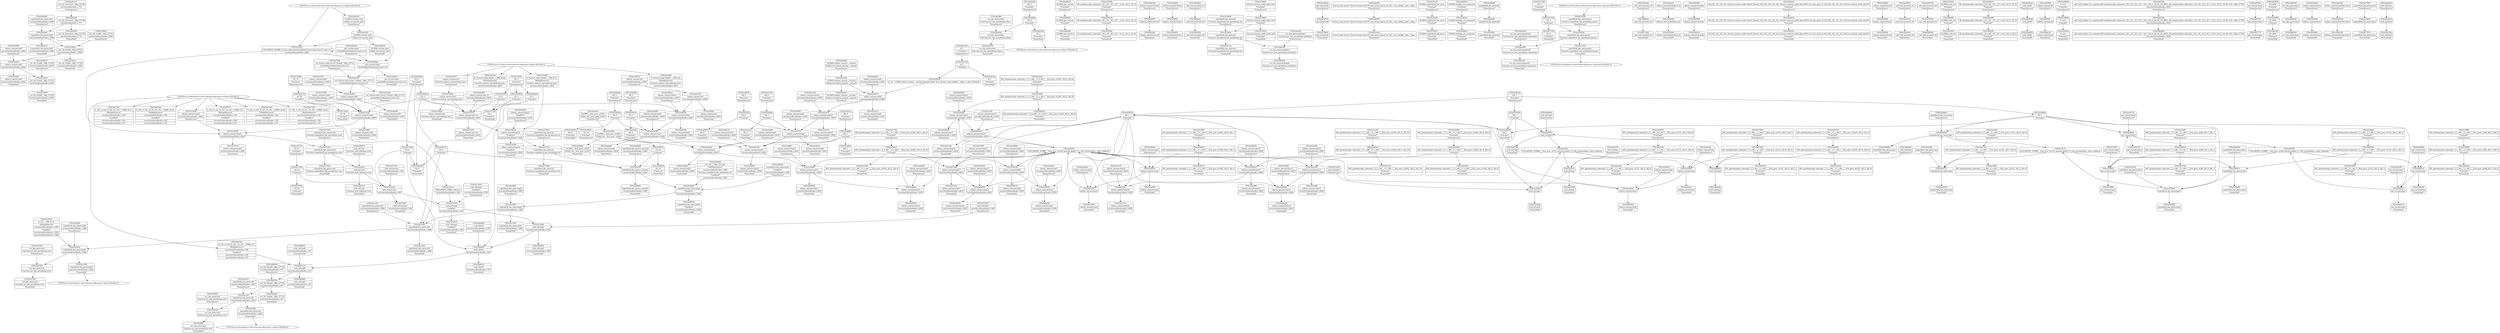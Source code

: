 digraph {
	CE0x5a76800 [shape=record,shape=Mrecord,label="{CE0x5a76800|selinux_umount:call5|security/selinux/hooks.c,2652|*SummSource*}"]
	CE0x5a20b20 [shape=record,shape=Mrecord,label="{CE0x5a20b20|selinux_umount:tmp15|security/selinux/hooks.c,2650|*SummSource*}"]
	CE0x5a3a160 [shape=record,shape=Mrecord,label="{CE0x5a3a160|i64*_getelementptr_inbounds_(_11_x_i64_,_11_x_i64_*___llvm_gcov_ctr205,_i64_0,_i64_8)|*Constant*|*SummSource*}"]
	CE0x5a21220 [shape=record,shape=Mrecord,label="{CE0x5a21220|selinux_umount:tmp16|security/selinux/hooks.c,2650|*SummSink*}"]
	CE0x5ab20e0 [shape=record,shape=Mrecord,label="{CE0x5ab20e0|i16_5|*Constant*}"]
	CE0x5a34bd0 [shape=record,shape=Mrecord,label="{CE0x5a34bd0|selinux_umount:tmp}"]
	CE0x5a7b650 [shape=record,shape=Mrecord,label="{CE0x5a7b650|i32_1|*Constant*}"]
	CE0x5a46a50 [shape=record,shape=Mrecord,label="{CE0x5a46a50|GLOBAL:get_current|*Constant*|*SummSource*}"]
	CE0x5a2ab50 [shape=record,shape=Mrecord,label="{CE0x5a2ab50|i64*_getelementptr_inbounds_(_11_x_i64_,_11_x_i64_*___llvm_gcov_ctr205,_i64_0,_i64_0)|*Constant*|*SummSink*}"]
	CE0x5a46ff0 [shape=record,shape=Mrecord,label="{CE0x5a46ff0|avc_has_perm:ssid|Function::avc_has_perm&Arg::ssid::|*SummSink*}"]
	CE0x5a39300 [shape=record,shape=Mrecord,label="{CE0x5a39300|i8*_getelementptr_inbounds_(_45_x_i8_,_45_x_i8_*_.str12,_i32_0,_i32_0)|*Constant*|*SummSource*}"]
	CE0x5aa1f10 [shape=record,shape=Mrecord,label="{CE0x5aa1f10|superblock_has_perm:call|security/selinux/hooks.c,1863|*SummSource*}"]
	CE0x5a5aec0 [shape=record,shape=Mrecord,label="{CE0x5a5aec0|GLOBAL:__llvm_gcov_ctr205|Global_var:__llvm_gcov_ctr205|*SummSource*}"]
	CE0x5a3bf50 [shape=record,shape=Mrecord,label="{CE0x5a3bf50|selinux_umount:do.end}"]
	CE0x5a71df0 [shape=record,shape=Mrecord,label="{CE0x5a71df0|i32_22|*Constant*}"]
	CE0x5ab70e0 [shape=record,shape=Mrecord,label="{CE0x5ab70e0|0:_i32,_4:_i32,_8:_i32,_12:_i32,_:_CMRE_4,8_|*MultipleSource*|security/selinux/hooks.c,196|*LoadInst*|security/selinux/hooks.c,196|security/selinux/hooks.c,197}"]
	CE0x5a5f710 [shape=record,shape=Mrecord,label="{CE0x5a5f710|i32_0|*Constant*}"]
	CE0x5a3b900 [shape=record,shape=Mrecord,label="{CE0x5a3b900|selinux_umount:if.then|*SummSink*}"]
	CE0x5a82500 [shape=record,shape=Mrecord,label="{CE0x5a82500|_call_void_mcount()_#3|*SummSink*}"]
	CE0x5a5dd50 [shape=record,shape=Mrecord,label="{CE0x5a5dd50|i64*_getelementptr_inbounds_(_11_x_i64_,_11_x_i64_*___llvm_gcov_ctr205,_i64_0,_i64_1)|*Constant*}"]
	CE0x5a3d690 [shape=record,shape=Mrecord,label="{CE0x5a3d690|selinux_umount:tmp5|security/selinux/hooks.c,2650|*SummSink*}"]
	CE0x5a3d5b0 [shape=record,shape=Mrecord,label="{CE0x5a3d5b0|selinux_umount:tmp5|security/selinux/hooks.c,2650}"]
	CE0x5ab2640 [shape=record,shape=Mrecord,label="{CE0x5ab2640|avc_has_perm:tclass|Function::avc_has_perm&Arg::tclass::}"]
	CE0x5ab2e80 [shape=record,shape=Mrecord,label="{CE0x5ab2e80|avc_has_perm:auditdata|Function::avc_has_perm&Arg::auditdata::}"]
	CE0x52d50b0 [shape=record,shape=Mrecord,label="{CE0x52d50b0|i64*_getelementptr_inbounds_(_11_x_i64_,_11_x_i64_*___llvm_gcov_ctr205,_i64_0,_i64_1)|*Constant*|*SummSource*}"]
	CE0x5a79b50 [shape=record,shape=Mrecord,label="{CE0x5a79b50|get_current:bb|*SummSink*}"]
	CE0x5a3ec20 [shape=record,shape=Mrecord,label="{CE0x5a3ec20|%struct.task_struct*_(%struct.task_struct**)*_asm_movq_%gs:$_1:P_,$0_,_r,im,_dirflag_,_fpsr_,_flags_|*SummSource*}"]
	CE0x5a3a0f0 [shape=record,shape=Mrecord,label="{CE0x5a3a0f0|i64*_getelementptr_inbounds_(_11_x_i64_,_11_x_i64_*___llvm_gcov_ctr205,_i64_0,_i64_8)|*Constant*}"]
	CE0x5a76c40 [shape=record,shape=Mrecord,label="{CE0x5a76c40|GLOBAL:superblock_has_perm|*Constant*|*SummSource*}"]
	CE0x5a58000 [shape=record,shape=Mrecord,label="{CE0x5a58000|selinux_umount:tmp18|security/selinux/hooks.c,2650}"]
	CE0x5a29ea0 [shape=record,shape=Mrecord,label="{CE0x5a29ea0|selinux_umount:tmp8|security/selinux/hooks.c,2650|*SummSource*}"]
	CE0x5ab5a60 [shape=record,shape=Mrecord,label="{CE0x5ab5a60|superblock_has_perm:call2|security/selinux/hooks.c,1866}"]
	CE0x5a485c0 [shape=record,shape=Mrecord,label="{CE0x5a485c0|GLOBAL:lockdep_rcu_suspicious|*Constant*}"]
	CE0x5a47ac0 [shape=record,shape=Mrecord,label="{CE0x5a47ac0|_ret_%struct.task_struct*_%tmp4,_!dbg_!27714|./arch/x86/include/asm/current.h,14}"]
	CE0x5a32f90 [shape=record,shape=Mrecord,label="{CE0x5a32f90|i64*_getelementptr_inbounds_(_2_x_i64_,_2_x_i64_*___llvm_gcov_ctr151,_i64_0,_i64_0)|*Constant*|*SummSink*}"]
	CE0x5a40230 [shape=record,shape=Mrecord,label="{CE0x5a40230|get_current:tmp4|./arch/x86/include/asm/current.h,14|*SummSink*}"]
	CE0x5a5b590 [shape=record,shape=Mrecord,label="{CE0x5a5b590|superblock_has_perm:bb}"]
	CE0x5a33170 [shape=record,shape=Mrecord,label="{CE0x5a33170|superblock_has_perm:tmp}"]
	CE0x5a780c0 [shape=record,shape=Mrecord,label="{CE0x5a780c0|%struct.common_audit_data*_null|*Constant*}"]
	CE0x5a784c0 [shape=record,shape=Mrecord,label="{CE0x5a784c0|%struct.common_audit_data*_null|*Constant*|*SummSource*}"]
	CE0x52d20e0 [shape=record,shape=Mrecord,label="{CE0x52d20e0|selinux_umount:tmp2|*SummSource*}"]
	CE0x5a20ab0 [shape=record,shape=Mrecord,label="{CE0x5a20ab0|selinux_umount:tmp15|security/selinux/hooks.c,2650}"]
	CE0x5a40d70 [shape=record,shape=Mrecord,label="{CE0x5a40d70|selinux_umount:tmp8|security/selinux/hooks.c,2650}"]
	CE0x5a83d00 [shape=record,shape=Mrecord,label="{CE0x5a83d00|superblock_has_perm:tmp3|*SummSink*}"]
	CE0x5a5fd30 [shape=record,shape=Mrecord,label="{CE0x5a5fd30|superblock_has_perm:s_security|security/selinux/hooks.c,1865|*SummSource*}"]
	CE0x5a3fff0 [shape=record,shape=Mrecord,label="{CE0x5a3fff0|selinux_umount:tmp11|security/selinux/hooks.c,2650|*SummSource*}"]
	CE0x5a39e20 [shape=record,shape=Mrecord,label="{CE0x5a39e20|i64*_getelementptr_inbounds_(_11_x_i64_,_11_x_i64_*___llvm_gcov_ctr205,_i64_0,_i64_8)|*Constant*|*SummSink*}"]
	CE0x5ab5870 [shape=record,shape=Mrecord,label="{CE0x5ab5870|i64*_getelementptr_inbounds_(_2_x_i64_,_2_x_i64_*___llvm_gcov_ctr131,_i64_0,_i64_0)|*Constant*|*SummSource*}"]
	CE0x5a78320 [shape=record,shape=Mrecord,label="{CE0x5a78320|superblock_has_perm:perms|Function::superblock_has_perm&Arg::perms::|*SummSource*}"]
	CE0x5a74640 [shape=record,shape=Mrecord,label="{CE0x5a74640|selinux_umount:mnt|Function::selinux_umount&Arg::mnt::}"]
	CE0x5ab9240 [shape=record,shape=Mrecord,label="{CE0x5ab9240|_call_void_mcount()_#3}"]
	CE0x5a35b40 [shape=record,shape=Mrecord,label="{CE0x5a35b40|selinux_umount:land.lhs.true|*SummSink*}"]
	CE0x5a2b3e0 [shape=record,shape=Mrecord,label="{CE0x5a2b3e0|i64_1|*Constant*|*SummSource*}"]
	CE0x5a47c70 [shape=record,shape=Mrecord,label="{CE0x5a47c70|i32_78|*Constant*}"]
	CE0x5a56140 [shape=record,shape=Mrecord,label="{CE0x5a56140|selinux_umount:tmp6|security/selinux/hooks.c,2650|*SummSink*}"]
	CE0x5a5fb50 [shape=record,shape=Mrecord,label="{CE0x5a5fb50|i32_16|*Constant*|*SummSource*}"]
	CE0x5a210f0 [shape=record,shape=Mrecord,label="{CE0x5a210f0|selinux_umount:tmp16|security/selinux/hooks.c,2650|*SummSource*}"]
	CE0x5a3bc60 [shape=record,shape=Mrecord,label="{CE0x5a3bc60|get_current:tmp|*SummSink*}"]
	CE0x5a5b480 [shape=record,shape=Mrecord,label="{CE0x5a5b480|selinux_umount:do.body|*SummSource*}"]
	CE0x5ab5f10 [shape=record,shape=Mrecord,label="{CE0x5ab5f10|i32_(i32,_i32,_i16,_i32,_%struct.common_audit_data*)*_bitcast_(i32_(i32,_i32,_i16,_i32,_%struct.common_audit_data.495*)*_avc_has_perm_to_i32_(i32,_i32,_i16,_i32,_%struct.common_audit_data*)*)|*Constant*|*SummSink*}"]
	CE0x5a3bb60 [shape=record,shape=Mrecord,label="{CE0x5a3bb60|selinux_umount:if.end|*SummSource*}"]
	CE0x5a7f990 [shape=record,shape=Mrecord,label="{CE0x5a7f990|get_current:tmp2|*SummSink*}"]
	CE0x5a5fe00 [shape=record,shape=Mrecord,label="{CE0x5a5fe00|superblock_has_perm:s_security|security/selinux/hooks.c,1865|*SummSink*}"]
	CE0x5a49830 [shape=record,shape=Mrecord,label="{CE0x5a49830|selinux_umount:tmp11|security/selinux/hooks.c,2650|*SummSink*}"]
	CE0x5a56290 [shape=record,shape=Mrecord,label="{CE0x5a56290|selinux_umount:tmp7|security/selinux/hooks.c,2650}"]
	CE0x5a3af20 [shape=record,shape=Mrecord,label="{CE0x5a3af20|i64_0|*Constant*|*SummSink*}"]
	CE0x5a22470 [shape=record,shape=Mrecord,label="{CE0x5a22470|_call_void_mcount()_#3}"]
	CE0x5a553b0 [shape=record,shape=Mrecord,label="{CE0x5a553b0|cred_sid:tmp|*SummSink*}"]
	CE0x5a39580 [shape=record,shape=Mrecord,label="{CE0x5a39580|selinux_umount:do.body}"]
	CE0x5a3bbd0 [shape=record,shape=Mrecord,label="{CE0x5a3bbd0|selinux_umount:if.end|*SummSink*}"]
	CE0x5a3a8c0 [shape=record,shape=Mrecord,label="{CE0x5a3a8c0|selinux_umount:tmp3|*SummSource*}"]
	CE0x5a49e30 [shape=record,shape=Mrecord,label="{CE0x5a49e30|selinux_umount:tmp12|security/selinux/hooks.c,2650|*SummSink*}"]
	CE0x5ab94a0 [shape=record,shape=Mrecord,label="{CE0x5ab94a0|_call_void_mcount()_#3|*SummSource*}"]
	CE0x5a404f0 [shape=record,shape=Mrecord,label="{CE0x5a404f0|%struct.task_struct*_(%struct.task_struct**)*_asm_movq_%gs:$_1:P_,$0_,_r,im,_dirflag_,_fpsr_,_flags_}"]
	CE0x5a40890 [shape=record,shape=Mrecord,label="{CE0x5a40890|superblock_has_perm:tmp1|*SummSink*}"]
	CE0x5a5fc30 [shape=record,shape=Mrecord,label="{CE0x5a5fc30|superblock_has_perm:s_security|security/selinux/hooks.c,1865}"]
	CE0x5a488e0 [shape=record,shape=Mrecord,label="{CE0x5a488e0|GLOBAL:lockdep_rcu_suspicious|*Constant*|*SummSink*}"]
	CE0x5a2f740 [shape=record,shape=Mrecord,label="{CE0x5a2f740|selinux_umount:tmp9|security/selinux/hooks.c,2650}"]
	CE0x5a55710 [shape=record,shape=Mrecord,label="{CE0x5a55710|get_current:tmp3|*SummSource*}"]
	CE0x5a21b70 [shape=record,shape=Mrecord,label="{CE0x5a21b70|selinux_umount:tobool1|security/selinux/hooks.c,2650|*SummSink*}"]
	CE0x5a41120 [shape=record,shape=Mrecord,label="{CE0x5a41120|i8_1|*Constant*}"]
	CE0x5a55440 [shape=record,shape=Mrecord,label="{CE0x5a55440|i64_1|*Constant*}"]
	CE0x5a77d30 [shape=record,shape=Mrecord,label="{CE0x5a77d30|i32_4|*Constant*|*SummSink*}"]
	CE0x5ab23b0 [shape=record,shape=Mrecord,label="{CE0x5ab23b0|i16_5|*Constant*|*SummSink*}"]
	CE0x5a55850 [shape=record,shape=Mrecord,label="{CE0x5a55850|_call_void_mcount()_#3}"]
	CE0x5a3e3b0 [shape=record,shape=Mrecord,label="{CE0x5a3e3b0|selinux_umount:tmp13|security/selinux/hooks.c,2650}"]
	CE0x5a3c260 [shape=record,shape=Mrecord,label="{CE0x5a3c260|i64*_getelementptr_inbounds_(_11_x_i64_,_11_x_i64_*___llvm_gcov_ctr205,_i64_0,_i64_10)|*Constant*|*SummSource*}"]
	CE0x5a3c710 [shape=record,shape=Mrecord,label="{CE0x5a3c710|selinux_umount:tmp20|security/selinux/hooks.c,2650|*SummSink*}"]
	CE0x5aa1850 [shape=record,shape=Mrecord,label="{CE0x5aa1850|i64*_getelementptr_inbounds_(_2_x_i64_,_2_x_i64_*___llvm_gcov_ctr151,_i64_0,_i64_0)|*Constant*|*SummSource*}"]
	CE0x5a3c310 [shape=record,shape=Mrecord,label="{CE0x5a3c310|i64*_getelementptr_inbounds_(_11_x_i64_,_11_x_i64_*___llvm_gcov_ctr205,_i64_0,_i64_10)|*Constant*|*SummSink*}"]
	CE0x5a385e0 [shape=record,shape=Mrecord,label="{CE0x5a385e0|selinux_umount:tobool|security/selinux/hooks.c,2650|*SummSource*}"]
	CE0x5a5ef20 [shape=record,shape=Mrecord,label="{CE0x5a5ef20|GLOBAL:cred_sid|*Constant*|*SummSource*}"]
	CE0x5a5ef90 [shape=record,shape=Mrecord,label="{CE0x5a5ef90|GLOBAL:cred_sid|*Constant*|*SummSink*}"]
	CE0x5a61f80 [shape=record,shape=Mrecord,label="{CE0x5a61f80|i8*_getelementptr_inbounds_(_25_x_i8_,_25_x_i8_*_.str3,_i32_0,_i32_0)|*Constant*}"]
	CE0x5a30ec0 [shape=record,shape=Mrecord,label="{CE0x5a30ec0|selinux_umount:tmp|*SummSink*}"]
	CE0x5a747c0 [shape=record,shape=Mrecord,label="{CE0x5a747c0|selinux_umount:tmp21|security/selinux/hooks.c,2650|*SummSink*}"]
	CE0x5a77320 [shape=record,shape=Mrecord,label="{CE0x5a77320|superblock_has_perm:cred|Function::superblock_has_perm&Arg::cred::}"]
	CE0x5aa24c0 [shape=record,shape=Mrecord,label="{CE0x5aa24c0|cred_sid:cred|Function::cred_sid&Arg::cred::}"]
	CE0x5a3b6f0 [shape=record,shape=Mrecord,label="{CE0x5a3b6f0|selinux_umount:if.then|*SummSource*}"]
	CE0x5a48a10 [shape=record,shape=Mrecord,label="{CE0x5a48a10|i8*_getelementptr_inbounds_(_25_x_i8_,_25_x_i8_*_.str3,_i32_0,_i32_0)|*Constant*|*SummSource*}"]
	CE0x5a78250 [shape=record,shape=Mrecord,label="{CE0x5a78250|superblock_has_perm:perms|Function::superblock_has_perm&Arg::perms::}"]
	CE0x5a5adf0 [shape=record,shape=Mrecord,label="{CE0x5a5adf0|i64*_getelementptr_inbounds_(_2_x_i64_,_2_x_i64_*___llvm_gcov_ctr98,_i64_0,_i64_1)|*Constant*|*SummSource*}"]
	CE0x5ac18a0 [shape=record,shape=Mrecord,label="{CE0x5ac18a0|superblock_has_perm:sid1|security/selinux/hooks.c,1866|*SummSink*}"]
	CE0x5aade20 [shape=record,shape=Mrecord,label="{CE0x5aade20|superblock_has_perm:tmp6|security/selinux/hooks.c,1866}"]
	CE0x5ac1050 [shape=record,shape=Mrecord,label="{CE0x5ac1050|superblock_has_perm:tmp5|security/selinux/hooks.c,1865|*SummSink*}"]
	CE0x5a4a9a0 [shape=record,shape=Mrecord,label="{CE0x5a4a9a0|selinux_umount:tmp4|security/selinux/hooks.c,2650|*SummSink*}"]
	CE0x5a3a760 [shape=record,shape=Mrecord,label="{CE0x5a3a760|selinux_umount:tmp3}"]
	CE0x5a5a6c0 [shape=record,shape=Mrecord,label="{CE0x5a5a6c0|selinux_umount:call5|security/selinux/hooks.c,2652}"]
	CE0x5a5a5e0 [shape=record,shape=Mrecord,label="{CE0x5a5a5e0|8:_%struct.super_block*,_:_CRE_16,20_|*MultipleSource*|Function::selinux_umount&Arg::mnt::|security/selinux/hooks.c,2652}"]
	CE0x5a744d0 [shape=record,shape=Mrecord,label="{CE0x5a744d0|selinux_umount:tmp21|security/selinux/hooks.c,2650|*SummSource*}"]
	CE0x5a73800 [shape=record,shape=Mrecord,label="{CE0x5a73800|i64*_getelementptr_inbounds_(_2_x_i64_,_2_x_i64_*___llvm_gcov_ctr131,_i64_0,_i64_1)|*Constant*|*SummSource*}"]
	CE0x5ab4ae0 [shape=record,shape=Mrecord,label="{CE0x5ab4ae0|cred_sid:bb|*SummSource*}"]
	CE0x5a4a790 [shape=record,shape=Mrecord,label="{CE0x5a4a790|selinux_umount:tmp4|security/selinux/hooks.c,2650}"]
	CE0x6ef2f20 [shape=record,shape=Mrecord,label="{CE0x6ef2f20|selinux_umount:bb}"]
	CE0x5a75550 [shape=record,shape=Mrecord,label="{CE0x5a75550|selinux_umount:mnt_sb|security/selinux/hooks.c,2652}"]
	CE0x5a964f0 [shape=record,shape=Mrecord,label="{CE0x5a964f0|get_current:tmp|*SummSource*}"]
	CE0x5a39cb0 [shape=record,shape=Mrecord,label="{CE0x5a39cb0|i1_true|*Constant*|*SummSink*}"]
	CE0x5a62340 [shape=record,shape=Mrecord,label="{CE0x5a62340|_call_void_lockdep_rcu_suspicious(i8*_getelementptr_inbounds_(_25_x_i8_,_25_x_i8_*_.str3,_i32_0,_i32_0),_i32_2650,_i8*_getelementptr_inbounds_(_45_x_i8_,_45_x_i8_*_.str12,_i32_0,_i32_0))_#10,_!dbg_!27729|security/selinux/hooks.c,2650}"]
	CE0x5a3c3f0 [shape=record,shape=Mrecord,label="{CE0x5a3c3f0|selinux_umount:tmp20|security/selinux/hooks.c,2650}"]
	CE0x5a2af80 [shape=record,shape=Mrecord,label="{CE0x5a2af80|i64*_getelementptr_inbounds_(_11_x_i64_,_11_x_i64_*___llvm_gcov_ctr205,_i64_0,_i64_0)|*Constant*}"]
	CE0x5ab3040 [shape=record,shape=Mrecord,label="{CE0x5ab3040|avc_has_perm:auditdata|Function::avc_has_perm&Arg::auditdata::|*SummSink*}"]
	CE0x5a84710 [shape=record,shape=Mrecord,label="{CE0x5a84710|cred_sid:cred|Function::cred_sid&Arg::cred::|*SummSink*}"]
	CE0x5ab8b60 [shape=record,shape=Mrecord,label="{CE0x5ab8b60|cred_sid:tmp2}"]
	CE0x5a4a0c0 [shape=record,shape=Mrecord,label="{CE0x5a4a0c0|selinux_umount:tmp7|security/selinux/hooks.c,2650|*SummSource*}"]
	CE0x5a21e50 [shape=record,shape=Mrecord,label="{CE0x5a21e50|i64_5|*Constant*|*SummSource*}"]
	CE0x5a58350 [shape=record,shape=Mrecord,label="{CE0x5a58350|selinux_umount:tmp18|security/selinux/hooks.c,2650|*SummSink*}"]
	CE0x5a768f0 [shape=record,shape=Mrecord,label="{CE0x5a768f0|selinux_umount:call5|security/selinux/hooks.c,2652|*SummSink*}"]
	CE0x5a82760 [shape=record,shape=Mrecord,label="{CE0x5a82760|_call_void_mcount()_#3|*SummSource*}"]
	CE0x5a462d0 [shape=record,shape=Mrecord,label="{CE0x5a462d0|i64*_getelementptr_inbounds_(_11_x_i64_,_11_x_i64_*___llvm_gcov_ctr205,_i64_0,_i64_10)|*Constant*}"]
	CE0x5a77f10 [shape=record,shape=Mrecord,label="{CE0x5a77f10|superblock_has_perm:perms|Function::superblock_has_perm&Arg::perms::|*SummSink*}"]
	CE0x5a20b90 [shape=record,shape=Mrecord,label="{CE0x5a20b90|selinux_umount:tmp15|security/selinux/hooks.c,2650|*SummSink*}"]
	CE0x5a78e10 [shape=record,shape=Mrecord,label="{CE0x5a78e10|_ret_i32_%call2,_!dbg_!27722|security/selinux/hooks.c,1866|*SummSink*}"]
	CE0x5a74fe0 [shape=record,shape=Mrecord,label="{CE0x5a74fe0|i32_1|*Constant*|*SummSource*}"]
	CE0x5a799e0 [shape=record,shape=Mrecord,label="{CE0x5a799e0|get_current:bb|*SummSource*}"]
	CE0x5a47560 [shape=record,shape=Mrecord,label="{CE0x5a47560|get_current:entry}"]
	CE0x5ab4560 [shape=record,shape=Mrecord,label="{CE0x5ab4560|_ret_i32_%retval.0,_!dbg_!27728|security/selinux/avc.c,775|*SummSink*}"]
	CE0x5a63460 [shape=record,shape=Mrecord,label="{CE0x5a63460|selinux_umount:if.end}"]
	CE0x5a623b0 [shape=record,shape=Mrecord,label="{CE0x5a623b0|_call_void_lockdep_rcu_suspicious(i8*_getelementptr_inbounds_(_25_x_i8_,_25_x_i8_*_.str3,_i32_0,_i32_0),_i32_2650,_i8*_getelementptr_inbounds_(_45_x_i8_,_45_x_i8_*_.str12,_i32_0,_i32_0))_#10,_!dbg_!27729|security/selinux/hooks.c,2650|*SummSource*}"]
	CE0x5a3e6a0 [shape=record,shape=Mrecord,label="{CE0x5a3e6a0|selinux_umount:tmp14|security/selinux/hooks.c,2650}"]
	CE0x5a5af80 [shape=record,shape=Mrecord,label="{CE0x5a5af80|selinux_umount:tmp5|security/selinux/hooks.c,2650|*SummSource*}"]
	CE0x5a2b140 [shape=record,shape=Mrecord,label="{CE0x5a2b140|selinux_umount:bb|*SummSink*}"]
	CE0x5a62960 [shape=record,shape=Mrecord,label="{CE0x5a62960|i32_2650|*Constant*}"]
	CE0x5a727b0 [shape=record,shape=Mrecord,label="{CE0x5a727b0|cred_sid:tmp4|*LoadInst*|security/selinux/hooks.c,196}"]
	CE0x5ab6020 [shape=record,shape=Mrecord,label="{CE0x5ab6020|avc_has_perm:entry}"]
	CE0x5a74a70 [shape=record,shape=Mrecord,label="{CE0x5a74a70|selinux_umount:mnt|Function::selinux_umount&Arg::mnt::|*SummSource*}"]
	CE0x5a49ac0 [shape=record,shape=Mrecord,label="{CE0x5a49ac0|selinux_umount:tmp12|security/selinux/hooks.c,2650}"]
	CE0x5a584c0 [shape=record,shape=Mrecord,label="{CE0x5a584c0|selinux_umount:tmp19|security/selinux/hooks.c,2650}"]
	CE0x5a73ef0 [shape=record,shape=Mrecord,label="{CE0x5a73ef0|selinux_umount:cred4|security/selinux/hooks.c,2650|*SummSource*}"]
	CE0x5a63d60 [shape=record,shape=Mrecord,label="{CE0x5a63d60|i64*_getelementptr_inbounds_(_11_x_i64_,_11_x_i64_*___llvm_gcov_ctr205,_i64_0,_i64_6)|*Constant*}"]
	CE0x5a847e0 [shape=record,shape=Mrecord,label="{CE0x5a847e0|_ret_i32_%tmp6,_!dbg_!27716|security/selinux/hooks.c,197}"]
	CE0x5a3c380 [shape=record,shape=Mrecord,label="{CE0x5a3c380|selinux_umount:tmp19|security/selinux/hooks.c,2650|*SummSink*}"]
	CE0x5ab31c0 [shape=record,shape=Mrecord,label="{CE0x5ab31c0|_ret_i32_%retval.0,_!dbg_!27728|security/selinux/avc.c,775|*SummSource*}"]
	CE0x5a3f470 [shape=record,shape=Mrecord,label="{CE0x5a3f470|selinux_umount:call|security/selinux/hooks.c,2650|*SummSource*}"]
	CE0x5a393b0 [shape=record,shape=Mrecord,label="{CE0x5a393b0|i8*_getelementptr_inbounds_(_45_x_i8_,_45_x_i8_*_.str12,_i32_0,_i32_0)|*Constant*|*SummSink*}"]
	CE0x5a84bd0 [shape=record,shape=Mrecord,label="{CE0x5a84bd0|i32_16|*Constant*|*SummSink*}"]
	CE0x5a3b990 [shape=record,shape=Mrecord,label="{CE0x5a3b990|selinux_umount:entry|*SummSink*}"]
	CE0x5aa1e10 [shape=record,shape=Mrecord,label="{CE0x5aa1e10|superblock_has_perm:call|security/selinux/hooks.c,1863}"]
	CE0x5a4a1f0 [shape=record,shape=Mrecord,label="{CE0x5a4a1f0|selinux_umount:tmp7|security/selinux/hooks.c,2650|*SummSink*}"]
	CE0x5a77b80 [shape=record,shape=Mrecord,label="{CE0x5a77b80|i32_4|*Constant*|*SummSource*}"]
	CE0x5a72350 [shape=record,shape=Mrecord,label="{CE0x5a72350|cred_sid:security|security/selinux/hooks.c,196|*SummSource*}"]
	CE0x5ab6b90 [shape=record,shape=Mrecord,label="{CE0x5ab6b90|cred_sid:sid|security/selinux/hooks.c,197}"]
	CE0x5a2db90 [shape=record,shape=Mrecord,label="{CE0x5a2db90|i64_0|*Constant*}"]
	CE0x5a2ea40 [shape=record,shape=Mrecord,label="{CE0x5a2ea40|i64*_getelementptr_inbounds_(_2_x_i64_,_2_x_i64_*___llvm_gcov_ctr131,_i64_0,_i64_0)|*Constant*|*SummSink*}"]
	CE0x5a72930 [shape=record,shape=Mrecord,label="{CE0x5a72930|cred_sid:tmp4|*LoadInst*|security/selinux/hooks.c,196|*SummSource*}"]
	CE0x5a5a440 [shape=record,shape=Mrecord,label="{CE0x5a5a440|8:_%struct.super_block*,_:_CRE_0,8_|*MultipleSource*|Function::selinux_umount&Arg::mnt::|security/selinux/hooks.c,2652}"]
	CE0x52d4fe0 [shape=record,shape=Mrecord,label="{CE0x52d4fe0|selinux_umount:tmp1|*SummSource*}"]
	CE0x5aa17e0 [shape=record,shape=Mrecord,label="{CE0x5aa17e0|i64*_getelementptr_inbounds_(_2_x_i64_,_2_x_i64_*___llvm_gcov_ctr151,_i64_0,_i64_0)|*Constant*}"]
	CE0x52d2070 [shape=record,shape=Mrecord,label="{CE0x52d2070|selinux_umount:tmp2}"]
	CE0x5a57740 [shape=record,shape=Mrecord,label="{CE0x5a57740|i64*_getelementptr_inbounds_(_11_x_i64_,_11_x_i64_*___llvm_gcov_ctr205,_i64_0,_i64_9)|*Constant*|*SummSource*}"]
	CE0x5ab5ad0 [shape=record,shape=Mrecord,label="{CE0x5ab5ad0|superblock_has_perm:call2|security/selinux/hooks.c,1866|*SummSource*}"]
	CE0x5a46440 [shape=record,shape=Mrecord,label="{CE0x5a46440|selinux_umount:tmp19|security/selinux/hooks.c,2650|*SummSource*}"]
	CE0x5a5f970 [shape=record,shape=Mrecord,label="{CE0x5a5f970|i32_16|*Constant*}"]
	CE0x5a2b550 [shape=record,shape=Mrecord,label="{CE0x5a2b550|selinux_umount:land.lhs.true2}"]
	CE0x5a73a20 [shape=record,shape=Mrecord,label="{CE0x5a73a20|i32_78|*Constant*|*SummSink*}"]
	CE0x549cbb0 [shape=record,shape=Mrecord,label="{CE0x549cbb0|i32_0|*Constant*|*SummSink*}"]
	CE0x5a2b620 [shape=record,shape=Mrecord,label="{CE0x5a2b620|selinux_umount:land.lhs.true2|*SummSource*}"]
	CE0x5a78ac0 [shape=record,shape=Mrecord,label="{CE0x5a78ac0|superblock_has_perm:ad|Function::superblock_has_perm&Arg::ad::}"]
	"CONST[source:0(mediator),value:2(dynamic)][purpose:{object}][SnkIdx:2]"
	CE0x5a76d70 [shape=record,shape=Mrecord,label="{CE0x5a76d70|GLOBAL:superblock_has_perm|*Constant*|*SummSink*}"]
	CE0x5a2d930 [shape=record,shape=Mrecord,label="{CE0x5a2d930|i64_2|*Constant*|*SummSource*}"]
	CE0x5a73d10 [shape=record,shape=Mrecord,label="{CE0x5a73d10|COLLAPSED:_GCMRE_current_task_external_global_%struct.task_struct*:_elem_0::|security/selinux/hooks.c,2650}"]
	CE0x5aa9b30 [shape=record,shape=Mrecord,label="{CE0x5aa9b30|superblock_has_perm:tmp4|*LoadInst*|security/selinux/hooks.c,1865|*SummSink*}"]
	CE0x5a476a0 [shape=record,shape=Mrecord,label="{CE0x5a476a0|get_current:entry|*SummSource*}"]
	CE0x5ab66e0 [shape=record,shape=Mrecord,label="{CE0x5ab66e0|i32_1|*Constant*}"]
	CE0x5a640f0 [shape=record,shape=Mrecord,label="{CE0x5a640f0|i64*_getelementptr_inbounds_(_11_x_i64_,_11_x_i64_*___llvm_gcov_ctr205,_i64_0,_i64_6)|*Constant*|*SummSource*}"]
	CE0x5a72420 [shape=record,shape=Mrecord,label="{CE0x5a72420|cred_sid:security|security/selinux/hooks.c,196|*SummSink*}"]
	CE0x5ab6190 [shape=record,shape=Mrecord,label="{CE0x5ab6190|avc_has_perm:entry|*SummSource*}"]
	CE0x5a5a040 [shape=record,shape=Mrecord,label="{CE0x5a5a040|selinux_umount:mnt_sb|security/selinux/hooks.c,2652|*SummSource*}"]
	CE0x5a779d0 [shape=record,shape=Mrecord,label="{CE0x5a779d0|superblock_has_perm:sb|Function::superblock_has_perm&Arg::sb::|*SummSink*}"]
	CE0x5aa1fb0 [shape=record,shape=Mrecord,label="{CE0x5aa1fb0|superblock_has_perm:call|security/selinux/hooks.c,1863|*SummSink*}"]
	CE0x5a3e490 [shape=record,shape=Mrecord,label="{CE0x5a3e490|selinux_umount:tmp13|security/selinux/hooks.c,2650|*SummSink*}"]
	CE0x5a5ac70 [shape=record,shape=Mrecord,label="{CE0x5a5ac70|get_current:tmp1|*SummSink*}"]
	"CONST[source:0(mediator),value:2(dynamic)][purpose:{subject}][SrcIdx:5]"
	CE0x5a3a690 [shape=record,shape=Mrecord,label="{CE0x5a3a690|selinux_umount:tmp2|*SummSink*}"]
	CE0x5a4a360 [shape=record,shape=Mrecord,label="{CE0x5a4a360|GLOBAL:selinux_umount.__warned|Global_var:selinux_umount.__warned}"]
	CE0x5a40ad0 [shape=record,shape=Mrecord,label="{CE0x5a40ad0|GLOBAL:selinux_umount.__warned|Global_var:selinux_umount.__warned|*SummSource*}"]
	CE0x5a2f530 [shape=record,shape=Mrecord,label="{CE0x5a2f530|i64_4|*Constant*|*SummSource*}"]
	"CONST[source:0(mediator),value:2(dynamic)][purpose:{object}][SnkIdx:1]"
	CE0x5a74ba0 [shape=record,shape=Mrecord,label="{CE0x5a74ba0|selinux_umount:mnt|Function::selinux_umount&Arg::mnt::|*SummSink*}"]
	CE0x5a797c0 [shape=record,shape=Mrecord,label="{CE0x5a797c0|get_current:bb}"]
	CE0x5a58a40 [shape=record,shape=Mrecord,label="{CE0x5a58a40|272:_i8*,_:_CRE_272,280_|*MultipleSource*|security/selinux/hooks.c,1865|Function::superblock_has_perm&Arg::sb::|*LoadInst*|security/selinux/hooks.c,2652}"]
	CE0x5a93be0 [shape=record,shape=Mrecord,label="{CE0x5a93be0|get_current:tmp4|./arch/x86/include/asm/current.h,14|*SummSource*}"]
	CE0x5a39b80 [shape=record,shape=Mrecord,label="{CE0x5a39b80|i1_true|*Constant*|*SummSource*}"]
	CE0x5a736e0 [shape=record,shape=Mrecord,label="{CE0x5a736e0|cred_sid:tmp1|*SummSink*}"]
	CE0x5aadd10 [shape=record,shape=Mrecord,label="{CE0x5aadd10|i32_(i32,_i32,_i16,_i32,_%struct.common_audit_data*)*_bitcast_(i32_(i32,_i32,_i16,_i32,_%struct.common_audit_data.495*)*_avc_has_perm_to_i32_(i32,_i32,_i16,_i32,_%struct.common_audit_data*)*)|*Constant*}"]
	CE0x5a3b2b0 [shape=record,shape=Mrecord,label="{CE0x5a3b2b0|selinux_umount:land.lhs.true}"]
	CE0x5ab2520 [shape=record,shape=Mrecord,label="{CE0x5ab2520|_ret_i32_%retval.0,_!dbg_!27728|security/selinux/avc.c,775}"]
	CE0x5ab7200 [shape=record,shape=Mrecord,label="{CE0x5ab7200|0:_i32,_4:_i32,_8:_i32,_12:_i32,_:_CMRE_8,12_|*MultipleSource*|security/selinux/hooks.c,196|*LoadInst*|security/selinux/hooks.c,196|security/selinux/hooks.c,197}"]
	CE0x5a3b1c0 [shape=record,shape=Mrecord,label="{CE0x5a3b1c0|selinux_umount:do.body|*SummSink*}"]
	CE0x5a557b0 [shape=record,shape=Mrecord,label="{CE0x5a557b0|get_current:tmp3|*SummSink*}"]
	CE0x5a57d70 [shape=record,shape=Mrecord,label="{CE0x5a57d70|selinux_umount:tmp17|security/selinux/hooks.c,2650|*SummSink*}"]
	CE0x5a3f4e0 [shape=record,shape=Mrecord,label="{CE0x5a3f4e0|selinux_umount:call|security/selinux/hooks.c,2650|*SummSink*}"]
	CE0x5ac0db0 [shape=record,shape=Mrecord,label="{CE0x5ac0db0|superblock_has_perm:tmp5|security/selinux/hooks.c,1865}"]
	CE0x5a84670 [shape=record,shape=Mrecord,label="{CE0x5a84670|cred_sid:cred|Function::cred_sid&Arg::cred::|*SummSource*}"]
	CE0x5a46ca0 [shape=record,shape=Mrecord,label="{CE0x5a46ca0|avc_has_perm:ssid|Function::avc_has_perm&Arg::ssid::}"]
	CE0x5a77810 [shape=record,shape=Mrecord,label="{CE0x5a77810|superblock_has_perm:sb|Function::superblock_has_perm&Arg::sb::|*SummSource*}"]
	CE0x5a3d7a0 [shape=record,shape=Mrecord,label="{CE0x5a3d7a0|selinux_umount:tmp6|security/selinux/hooks.c,2650}"]
	CE0x5a734d0 [shape=record,shape=Mrecord,label="{CE0x5a734d0|i64*_getelementptr_inbounds_(_2_x_i64_,_2_x_i64_*___llvm_gcov_ctr131,_i64_0,_i64_1)|*Constant*}"]
	CE0x5a5a850 [shape=record,shape=Mrecord,label="{CE0x5a5a850|i64*_getelementptr_inbounds_(_2_x_i64_,_2_x_i64_*___llvm_gcov_ctr98,_i64_0,_i64_1)|*Constant*}"]
	CE0x5ab2780 [shape=record,shape=Mrecord,label="{CE0x5ab2780|avc_has_perm:tclass|Function::avc_has_perm&Arg::tclass::|*SummSink*}"]
	CE0x5a3d620 [shape=record,shape=Mrecord,label="{CE0x5a3d620|GLOBAL:__llvm_gcov_ctr205|Global_var:__llvm_gcov_ctr205}"]
	CE0x5a73f90 [shape=record,shape=Mrecord,label="{CE0x5a73f90|selinux_umount:cred4|security/selinux/hooks.c,2650|*SummSink*}"]
	CE0x5a3c570 [shape=record,shape=Mrecord,label="{CE0x5a3c570|selinux_umount:tmp20|security/selinux/hooks.c,2650|*SummSource*}"]
	CE0x5a5b330 [shape=record,shape=Mrecord,label="{CE0x5a5b330|get_current:tmp1|*SummSource*}"]
	CE0x5a84aa0 [shape=record,shape=Mrecord,label="{CE0x5a84aa0|_ret_i32_%tmp6,_!dbg_!27716|security/selinux/hooks.c,197|*SummSink*}"]
	CE0x5ab2ef0 [shape=record,shape=Mrecord,label="{CE0x5ab2ef0|avc_has_perm:auditdata|Function::avc_has_perm&Arg::auditdata::|*SummSource*}"]
	CE0x5a472b0 [shape=record,shape=Mrecord,label="{CE0x5a472b0|avc_has_perm:tsid|Function::avc_has_perm&Arg::tsid::|*SummSource*}"]
	CE0x5a5b880 [shape=record,shape=Mrecord,label="{CE0x5a5b880|superblock_has_perm:bb|*SummSource*}"]
	CE0x5ab65b0 [shape=record,shape=Mrecord,label="{CE0x5ab65b0|cred_sid:tmp5|security/selinux/hooks.c,196|*SummSink*}"]
	CE0x5ab6540 [shape=record,shape=Mrecord,label="{CE0x5ab6540|avc_has_perm:entry|*SummSink*}"]
	CE0x5a39850 [shape=record,shape=Mrecord,label="{CE0x5a39850|i1_true|*Constant*}"]
	CE0x5a3cf50 [shape=record,shape=Mrecord,label="{CE0x5a3cf50|selinux_umount:call3|security/selinux/hooks.c,2650|*SummSource*}"]
	CE0x5a21ec0 [shape=record,shape=Mrecord,label="{CE0x5a21ec0|i64_5|*Constant*|*SummSink*}"]
	CE0x5a77000 [shape=record,shape=Mrecord,label="{CE0x5a77000|superblock_has_perm:entry|*SummSource*}"]
	CE0x5a72b10 [shape=record,shape=Mrecord,label="{CE0x5a72b10|cred_sid:tmp4|*LoadInst*|security/selinux/hooks.c,196|*SummSink*}"]
	CE0x5a57940 [shape=record,shape=Mrecord,label="{CE0x5a57940|selinux_umount:tmp17|security/selinux/hooks.c,2650}"]
	CE0x5ab7e20 [shape=record,shape=Mrecord,label="{CE0x5ab7e20|cred_sid:tmp6|security/selinux/hooks.c,197}"]
	CE0x5a466d0 [shape=record,shape=Mrecord,label="{CE0x5a466d0|GLOBAL:get_current|*Constant*}"]
	CE0x5a763f0 [shape=record,shape=Mrecord,label="{CE0x5a763f0|selinux_umount:tmp22|*LoadInst*|security/selinux/hooks.c,2652|*SummSink*}"]
	CE0x5a78ff0 [shape=record,shape=Mrecord,label="{CE0x5a78ff0|i64*_getelementptr_inbounds_(_2_x_i64_,_2_x_i64_*___llvm_gcov_ctr98,_i64_0,_i64_0)|*Constant*|*SummSource*}"]
	CE0x5ab8bd0 [shape=record,shape=Mrecord,label="{CE0x5ab8bd0|cred_sid:tmp2|*SummSource*}"]
	CE0x5a59ec0 [shape=record,shape=Mrecord,label="{CE0x5a59ec0|i64*_getelementptr_inbounds_(_11_x_i64_,_11_x_i64_*___llvm_gcov_ctr205,_i64_0,_i64_9)|*Constant*}"]
	CE0x5ab8040 [shape=record,shape=Mrecord,label="{CE0x5ab8040|cred_sid:tmp6|security/selinux/hooks.c,197|*SummSource*}"]
	CE0x5a40430 [shape=record,shape=Mrecord,label="{CE0x5a40430|GLOBAL:current_task|Global_var:current_task|*SummSink*}"]
	CE0x5a788a0 [shape=record,shape=Mrecord,label="{CE0x5a788a0|_ret_i32_%call2,_!dbg_!27722|security/selinux/hooks.c,1866}"]
	CE0x5a75370 [shape=record,shape=Mrecord,label="{CE0x5a75370|selinux_umount:mnt_sb|security/selinux/hooks.c,2652|*SummSink*}"]
	CE0x5a71fe0 [shape=record,shape=Mrecord,label="{CE0x5a71fe0|i32_22|*Constant*|*SummSink*}"]
	CE0x5a977d0 [shape=record,shape=Mrecord,label="{CE0x5a977d0|i64*_getelementptr_inbounds_(_2_x_i64_,_2_x_i64_*___llvm_gcov_ctr98,_i64_0,_i64_1)|*Constant*|*SummSink*}"]
	CE0x5a77150 [shape=record,shape=Mrecord,label="{CE0x5a77150|i32_4|*Constant*}"]
	CE0x5a77070 [shape=record,shape=Mrecord,label="{CE0x5a77070|superblock_has_perm:entry|*SummSink*}"]
	CE0x5a4a890 [shape=record,shape=Mrecord,label="{CE0x5a4a890|selinux_umount:tmp4|security/selinux/hooks.c,2650|*SummSource*}"]
	CE0x5a74d70 [shape=record,shape=Mrecord,label="{CE0x5a74d70|i32_1|*Constant*}"]
	"CONST[source:0(mediator),value:0(static)][purpose:{operation}][SrcIdx:3]"
	CE0x5a3fa10 [shape=record,shape=Mrecord,label="{CE0x5a3fa10|selinux_umount:tmp9|security/selinux/hooks.c,2650|*SummSink*}"]
	CE0x5a2f640 [shape=record,shape=Mrecord,label="{CE0x5a2f640|i64_4|*Constant*|*SummSink*}"]
	CE0x5a48810 [shape=record,shape=Mrecord,label="{CE0x5a48810|GLOBAL:lockdep_rcu_suspicious|*Constant*|*SummSource*}"]
	CE0x5a78720 [shape=record,shape=Mrecord,label="{CE0x5a78720|superblock_has_perm:ad|Function::superblock_has_perm&Arg::ad::|*SummSink*}"]
	CE0x5a49d00 [shape=record,shape=Mrecord,label="{CE0x5a49d00|selinux_umount:tmp12|security/selinux/hooks.c,2650|*SummSource*}"]
	CE0x5a3d920 [shape=record,shape=Mrecord,label="{CE0x5a3d920|selinux_umount:tmp6|security/selinux/hooks.c,2650|*SummSource*}"]
	CE0x5ac1910 [shape=record,shape=Mrecord,label="{CE0x5ac1910|8:_i32,_:_CRE_8,12_|*MultipleSource*|security/selinux/hooks.c,1865|*LoadInst*|security/selinux/hooks.c,1865|security/selinux/hooks.c,1866}"]
	CE0x5a79230 [shape=record,shape=Mrecord,label="{CE0x5a79230|_ret_i32_%call5,_!dbg_!27742|security/selinux/hooks.c,2652}"]
	CE0x5aa9910 [shape=record,shape=Mrecord,label="{CE0x5aa9910|superblock_has_perm:tmp4|*LoadInst*|security/selinux/hooks.c,1865|*SummSource*}"]
	CE0x5a3fe80 [shape=record,shape=Mrecord,label="{CE0x5a3fe80|selinux_umount:tmp11|security/selinux/hooks.c,2650}"]
	CE0x5a3ecb0 [shape=record,shape=Mrecord,label="{CE0x5a3ecb0|%struct.task_struct*_(%struct.task_struct**)*_asm_movq_%gs:$_1:P_,$0_,_r,im,_dirflag_,_fpsr_,_flags_|*SummSink*}"]
	CE0x5a54da0 [shape=record,shape=Mrecord,label="{CE0x5a54da0|i64*_getelementptr_inbounds_(_2_x_i64_,_2_x_i64_*___llvm_gcov_ctr151,_i64_0,_i64_1)|*Constant*|*SummSource*}"]
	CE0x5a2fa40 [shape=record,shape=Mrecord,label="{CE0x5a2fa40|superblock_has_perm:bb|*SummSink*}"]
	CE0x5ab8260 [shape=record,shape=Mrecord,label="{CE0x5ab8260|cred_sid:tmp6|security/selinux/hooks.c,197|*SummSink*}"]
	CE0x5ab2c40 [shape=record,shape=Mrecord,label="{CE0x5ab2c40|avc_has_perm:requested|Function::avc_has_perm&Arg::requested::|*SummSink*}"]
	CE0x5a2f320 [shape=record,shape=Mrecord,label="{CE0x5a2f320|i64_4|*Constant*}"]
	CE0x5a35940 [shape=record,shape=Mrecord,label="{CE0x5a35940|selinux_umount:entry}"]
	CE0x5a47de0 [shape=record,shape=Mrecord,label="{CE0x5a47de0|_ret_%struct.task_struct*_%tmp4,_!dbg_!27714|./arch/x86/include/asm/current.h,14|*SummSink*}"]
	CE0x5ab6d80 [shape=record,shape=Mrecord,label="{CE0x5ab6d80|cred_sid:sid|security/selinux/hooks.c,197|*SummSource*}"]
	CE0x5ac1a90 [shape=record,shape=Mrecord,label="{CE0x5ac1a90|superblock_has_perm:tmp6|security/selinux/hooks.c,1866|*SummSink*}"]
	CE0x5a62460 [shape=record,shape=Mrecord,label="{CE0x5a62460|_call_void_lockdep_rcu_suspicious(i8*_getelementptr_inbounds_(_25_x_i8_,_25_x_i8_*_.str3,_i32_0,_i32_0),_i32_2650,_i8*_getelementptr_inbounds_(_45_x_i8_,_45_x_i8_*_.str12,_i32_0,_i32_0))_#10,_!dbg_!27729|security/selinux/hooks.c,2650|*SummSink*}"]
	CE0x5a46560 [shape=record,shape=Mrecord,label="{CE0x5a46560|selinux_umount:call3|security/selinux/hooks.c,2650|*SummSink*}"]
	CE0x5a34cb0 [shape=record,shape=Mrecord,label="{CE0x5a34cb0|selinux_umount:tmp|*SummSource*}"]
	CE0x5a78530 [shape=record,shape=Mrecord,label="{CE0x5a78530|%struct.common_audit_data*_null|*Constant*|*SummSink*}"]
	CE0x5a46b80 [shape=record,shape=Mrecord,label="{CE0x5a46b80|GLOBAL:get_current|*Constant*|*SummSink*}"]
	CE0x5a3b570 [shape=record,shape=Mrecord,label="{CE0x5a3b570|i64*_getelementptr_inbounds_(_11_x_i64_,_11_x_i64_*___llvm_gcov_ctr205,_i64_0,_i64_1)|*Constant*|*SummSink*}"]
	CE0x5a3e8f0 [shape=record,shape=Mrecord,label="{CE0x5a3e8f0|selinux_umount:tmp14|security/selinux/hooks.c,2650|*SummSource*}"]
	CE0x5a82400 [shape=record,shape=Mrecord,label="{CE0x5a82400|_call_void_mcount()_#3|*SummSource*}"]
	CE0x5a54f90 [shape=record,shape=Mrecord,label="{CE0x5a54f90|i64*_getelementptr_inbounds_(_2_x_i64_,_2_x_i64_*___llvm_gcov_ctr151,_i64_0,_i64_1)|*Constant*|*SummSink*}"]
	CE0x5a76000 [shape=record,shape=Mrecord,label="{CE0x5a76000|selinux_umount:tmp22|*LoadInst*|security/selinux/hooks.c,2652}"]
	"CONST[source:1(input),value:2(dynamic)][purpose:{object}][SrcIdx:2]"
	CE0x5a2f840 [shape=record,shape=Mrecord,label="{CE0x5a2f840|selinux_umount:tmp9|security/selinux/hooks.c,2650|*SummSource*}"]
	CE0x5a40c00 [shape=record,shape=Mrecord,label="{CE0x5a40c00|GLOBAL:selinux_umount.__warned|Global_var:selinux_umount.__warned|*SummSink*}"]
	CE0x5a2dc90 [shape=record,shape=Mrecord,label="{CE0x5a2dc90|i64_3|*Constant*}"]
	CE0x5ab29f0 [shape=record,shape=Mrecord,label="{CE0x5ab29f0|avc_has_perm:requested|Function::avc_has_perm&Arg::requested::}"]
	CE0x5a30f30 [shape=record,shape=Mrecord,label="{CE0x5a30f30|i64_1|*Constant*}"]
	CE0x5a2da40 [shape=record,shape=Mrecord,label="{CE0x5a2da40|i64_2|*Constant*|*SummSink*}"]
	CE0x5ab4d50 [shape=record,shape=Mrecord,label="{CE0x5ab4d50|cred_sid:bb|*SummSink*}"]
	CE0x5a21a00 [shape=record,shape=Mrecord,label="{CE0x5a21a00|selinux_umount:tobool1|security/selinux/hooks.c,2650|*SummSource*}"]
	CE0x549c9c0 [shape=record,shape=Mrecord,label="{CE0x549c9c0|i32_0|*Constant*}"]
	CE0x5a78da0 [shape=record,shape=Mrecord,label="{CE0x5a78da0|_ret_i32_%call2,_!dbg_!27722|security/selinux/hooks.c,1866|*SummSource*}"]
	CE0x5a2a210 [shape=record,shape=Mrecord,label="{CE0x5a2a210|selinux_umount:tmp8|security/selinux/hooks.c,2650|*SummSink*}"]
	CE0x5a470b0 [shape=record,shape=Mrecord,label="{CE0x5a470b0|avc_has_perm:tsid|Function::avc_has_perm&Arg::tsid::}"]
	CE0x5a2aec0 [shape=record,shape=Mrecord,label="{CE0x5a2aec0|selinux_umount:land.lhs.true|*SummSource*}"]
	CE0x5ac1330 [shape=record,shape=Mrecord,label="{CE0x5ac1330|superblock_has_perm:sid1|security/selinux/hooks.c,1866|*SummSource*}"]
	CE0x5a406b0 [shape=record,shape=Mrecord,label="{CE0x5a406b0|superblock_has_perm:tmp1|*SummSource*}"]
	CE0x5a645b0 [shape=record,shape=Mrecord,label="{CE0x5a645b0|selinux_umount:tmp1|*SummSink*}"]
	CE0x5a29ce0 [shape=record,shape=Mrecord,label="{CE0x5a29ce0|0:_i8,_:_GCMR_selinux_umount.__warned_internal_global_i8_0,_section_.data.unlikely_,_align_1:_elem_0:default:}"]
	CE0x5a41430 [shape=record,shape=Mrecord,label="{CE0x5a41430|i8_1|*Constant*|*SummSource*}"]
	"CONST[source:0(mediator),value:2(dynamic)][purpose:{subject}][SnkIdx:0]"
	CE0x5a7fb20 [shape=record,shape=Mrecord,label="{CE0x5a7fb20|i64*_getelementptr_inbounds_(_2_x_i64_,_2_x_i64_*___llvm_gcov_ctr98,_i64_0,_i64_0)|*Constant*}"]
	CE0x5ab5cf0 [shape=record,shape=Mrecord,label="{CE0x5ab5cf0|i32_(i32,_i32,_i16,_i32,_%struct.common_audit_data*)*_bitcast_(i32_(i32,_i32,_i16,_i32,_%struct.common_audit_data.495*)*_avc_has_perm_to_i32_(i32,_i32,_i16,_i32,_%struct.common_audit_data*)*)|*Constant*|*SummSource*}"]
	CE0x5a79540 [shape=record,shape=Mrecord,label="{CE0x5a79540|_ret_i32_%call5,_!dbg_!27742|security/selinux/hooks.c,2652|*SummSink*}"]
	CE0x5a382d0 [shape=record,shape=Mrecord,label="{CE0x5a382d0|i32_0|*Constant*|*SummSource*}"]
	CE0x5a76220 [shape=record,shape=Mrecord,label="{CE0x5a76220|selinux_umount:tmp22|*LoadInst*|security/selinux/hooks.c,2652|*SummSource*}"]
	CE0x5a20ea0 [shape=record,shape=Mrecord,label="{CE0x5a20ea0|selinux_umount:tmp16|security/selinux/hooks.c,2650}"]
	CE0x5a62c90 [shape=record,shape=Mrecord,label="{CE0x5a62c90|i32_2650|*Constant*|*SummSink*}"]
	CE0x5a96030 [shape=record,shape=Mrecord,label="{CE0x5a96030|superblock_has_perm:tmp2|*SummSource*}"]
	CE0x5ab79e0 [shape=record,shape=Mrecord,label="{CE0x5ab79e0|0:_i32,_4:_i32,_8:_i32,_12:_i32,_:_CMRE_16,20_|*MultipleSource*|security/selinux/hooks.c,196|*LoadInst*|security/selinux/hooks.c,196|security/selinux/hooks.c,197}"]
	CE0x5aa22a0 [shape=record,shape=Mrecord,label="{CE0x5aa22a0|cred_sid:entry|*SummSource*}"]
	CE0x5a844a0 [shape=record,shape=Mrecord,label="{CE0x5a844a0|i64*_getelementptr_inbounds_(_2_x_i64_,_2_x_i64_*___llvm_gcov_ctr98,_i64_0,_i64_0)|*Constant*|*SummSink*}"]
	CE0x5a2b080 [shape=record,shape=Mrecord,label="{CE0x5a2b080|selinux_umount:bb|*SummSource*}"]
	CE0x5a72150 [shape=record,shape=Mrecord,label="{CE0x5a72150|i32_22|*Constant*|*SummSource*}"]
	CE0x5ab5c10 [shape=record,shape=Mrecord,label="{CE0x5ab5c10|superblock_has_perm:call2|security/selinux/hooks.c,1866|*SummSink*}"]
	CE0x5a41d70 [shape=record,shape=Mrecord,label="{CE0x5a41d70|i8_1|*Constant*|*SummSink*}"]
	CE0x5a96480 [shape=record,shape=Mrecord,label="{CE0x5a96480|COLLAPSED:_GCMRE___llvm_gcov_ctr98_internal_global_2_x_i64_zeroinitializer:_elem_0:default:}"]
	CE0x5a40640 [shape=record,shape=Mrecord,label="{CE0x5a40640|superblock_has_perm:tmp1}"]
	CE0x5ab8f50 [shape=record,shape=Mrecord,label="{CE0x5ab8f50|cred_sid:tmp3}"]
	CE0x5a95fc0 [shape=record,shape=Mrecord,label="{CE0x5a95fc0|superblock_has_perm:tmp2}"]
	CE0x5ab6c20 [shape=record,shape=Mrecord,label="{CE0x5ab6c20|cred_sid:sid|security/selinux/hooks.c,197|*SummSink*}"]
	CE0x5ac0f20 [shape=record,shape=Mrecord,label="{CE0x5ac0f20|superblock_has_perm:tmp5|security/selinux/hooks.c,1865|*SummSource*}"]
	CE0x5a71920 [shape=record,shape=Mrecord,label="{CE0x5a71920|_call_void_mcount()_#3|*SummSink*}"]
	CE0x5ab90d0 [shape=record,shape=Mrecord,label="{CE0x5ab90d0|cred_sid:tmp3|*SummSource*}"]
	CE0x5ab48e0 [shape=record,shape=Mrecord,label="{CE0x5ab48e0|cred_sid:bb}"]
	CE0x5a82800 [shape=record,shape=Mrecord,label="{CE0x5a82800|_call_void_mcount()_#3|*SummSink*}"]
	CE0x5a3d140 [shape=record,shape=Mrecord,label="{CE0x5a3d140|selinux_umount:call|security/selinux/hooks.c,2650}"]
	CE0x5a7a100 [shape=record,shape=Mrecord,label="{CE0x5a7a100|superblock_has_perm:tmp|*SummSource*}"]
	CE0x5a7f920 [shape=record,shape=Mrecord,label="{CE0x5a7f920|get_current:tmp2|*SummSource*}"]
	CE0x5a2f1b0 [shape=record,shape=Mrecord,label="{CE0x5a2f1b0|selinux_umount:tmp10|security/selinux/hooks.c,2650}"]
	CE0x5a64390 [shape=record,shape=Mrecord,label="{CE0x5a64390|i64*_getelementptr_inbounds_(_11_x_i64_,_11_x_i64_*___llvm_gcov_ctr205,_i64_0,_i64_6)|*Constant*|*SummSink*}"]
	CE0x5a73ca0 [shape=record,shape=Mrecord,label="{CE0x5a73ca0|selinux_umount:cred4|security/selinux/hooks.c,2650}"]
	CE0x5a46f50 [shape=record,shape=Mrecord,label="{CE0x5a46f50|avc_has_perm:ssid|Function::avc_has_perm&Arg::ssid::|*SummSource*}"]
	CE0x5ab7070 [shape=record,shape=Mrecord,label="{CE0x5ab7070|0:_i32,_4:_i32,_8:_i32,_12:_i32,_:_CMRE_0,4_|*MultipleSource*|security/selinux/hooks.c,196|*LoadInst*|security/selinux/hooks.c,196|security/selinux/hooks.c,197}"]
	CE0x6ef2e80 [shape=record,shape=Mrecord,label="{CE0x6ef2e80|selinux_umount:do.end|*SummSink*}"]
	CE0x5a4a680 [shape=record,shape=Mrecord,label="{CE0x5a4a680|i64_3|*Constant*|*SummSource*}"]
	CE0x5a84510 [shape=record,shape=Mrecord,label="{CE0x5a84510|get_current:tmp}"]
	CE0x5a554b0 [shape=record,shape=Mrecord,label="{CE0x5a554b0|cred_sid:tmp1}"]
	CE0x5a7a170 [shape=record,shape=Mrecord,label="{CE0x5a7a170|COLLAPSED:_GCMRE___llvm_gcov_ctr151_internal_global_2_x_i64_zeroinitializer:_elem_0:default:}"]
	CE0x5a2ec80 [shape=record,shape=Mrecord,label="{CE0x5a2ec80|COLLAPSED:_GCMRE___llvm_gcov_ctr131_internal_global_2_x_i64_zeroinitializer:_elem_0:default:}"]
	CE0x5a75a00 [shape=record,shape=Mrecord,label="{CE0x5a75a00|superblock_has_perm:tmp2|*SummSink*}"]
	CE0x5a41940 [shape=record,shape=Mrecord,label="{CE0x5a41940|superblock_has_perm:tmp|*SummSink*}"]
	CE0x5a777a0 [shape=record,shape=Mrecord,label="{CE0x5a777a0|superblock_has_perm:sb|Function::superblock_has_perm&Arg::sb::}"]
	CE0x5ab2ad0 [shape=record,shape=Mrecord,label="{CE0x5ab2ad0|avc_has_perm:requested|Function::avc_has_perm&Arg::requested::|*SummSource*}"]
	CE0x5a73b40 [shape=record,shape=Mrecord,label="{CE0x5a73b40|i32_78|*Constant*|*SummSource*}"]
	CE0x5a72d40 [shape=record,shape=Mrecord,label="{CE0x5a72d40|cred_sid:tmp5|security/selinux/hooks.c,196|*SummSource*}"]
	CE0x5a98ea0 [shape=record,shape=Mrecord,label="{CE0x5a98ea0|get_current:tmp3}"]
	"CONST[source:2(external),value:2(dynamic)][purpose:{subject}][SrcIdx:4]"
	CE0x5a64780 [shape=record,shape=Mrecord,label="{CE0x5a64780|selinux_umount:do.end|*SummSource*}"]
	CE0x5a2b450 [shape=record,shape=Mrecord,label="{CE0x5a2b450|i64_1|*Constant*|*SummSink*}"]
	CE0x5ab26b0 [shape=record,shape=Mrecord,label="{CE0x5ab26b0|avc_has_perm:tclass|Function::avc_has_perm&Arg::tclass::|*SummSource*}"]
	CE0x5a473e0 [shape=record,shape=Mrecord,label="{CE0x5a473e0|avc_has_perm:tsid|Function::avc_has_perm&Arg::tsid::|*SummSink*}"]
	CE0x5a625f0 [shape=record,shape=Mrecord,label="{CE0x5a625f0|i8*_getelementptr_inbounds_(_25_x_i8_,_25_x_i8_*_.str3,_i32_0,_i32_0)|*Constant*|*SummSink*}"]
	CE0x5a83ff0 [shape=record,shape=Mrecord,label="{CE0x5a83ff0|GLOBAL:cred_sid|*Constant*}"]
	CE0x5a76ee0 [shape=record,shape=Mrecord,label="{CE0x5a76ee0|superblock_has_perm:entry}"]
	CE0x5a3e420 [shape=record,shape=Mrecord,label="{CE0x5a3e420|selinux_umount:tmp13|security/selinux/hooks.c,2650|*SummSource*}"]
	CE0x5a773f0 [shape=record,shape=Mrecord,label="{CE0x5a773f0|superblock_has_perm:cred|Function::superblock_has_perm&Arg::cred::|*SummSource*}"]
	CE0x5a403c0 [shape=record,shape=Mrecord,label="{CE0x5a403c0|GLOBAL:current_task|Global_var:current_task|*SummSource*}"]
	CE0x5a565e0 [shape=record,shape=Mrecord,label="{CE0x5a565e0|i64_2|*Constant*}"]
	CE0x5a74350 [shape=record,shape=Mrecord,label="{CE0x5a74350|selinux_umount:tmp21|security/selinux/hooks.c,2650}"]
	CE0x5a3ea20 [shape=record,shape=Mrecord,label="{CE0x5a3ea20|selinux_umount:tmp14|security/selinux/hooks.c,2650|*SummSink*}"]
	CE0x5a34c40 [shape=record,shape=Mrecord,label="{CE0x5a34c40|COLLAPSED:_GCMRE___llvm_gcov_ctr205_internal_global_11_x_i64_zeroinitializer:_elem_0:default:}"]
	CE0x5a3a960 [shape=record,shape=Mrecord,label="{CE0x5a3a960|selinux_umount:tmp3|*SummSink*}"]
	CE0x5a7f8b0 [shape=record,shape=Mrecord,label="{CE0x5a7f8b0|get_current:tmp2}"]
	CE0x5a4a6f0 [shape=record,shape=Mrecord,label="{CE0x5a4a6f0|i64_3|*Constant*|*SummSink*}"]
	CE0x5a3d3b0 [shape=record,shape=Mrecord,label="{CE0x5a3d3b0|selinux_umount:entry|*SummSource*}"]
	CE0x5a719e0 [shape=record,shape=Mrecord,label="{CE0x5a719e0|i32_0|*Constant*}"]
	CE0x5a73350 [shape=record,shape=Mrecord,label="{CE0x5a73350|cred_sid:tmp1|*SummSource*}"]
	CE0x5a47770 [shape=record,shape=Mrecord,label="{CE0x5a47770|get_current:entry|*SummSink*}"]
	CE0x5aa96f0 [shape=record,shape=Mrecord,label="{CE0x5aa96f0|superblock_has_perm:tmp4|*LoadInst*|security/selinux/hooks.c,1865}"]
	CE0x5a75bb0 [shape=record,shape=Mrecord,label="{CE0x5a75bb0|superblock_has_perm:tmp3}"]
	CE0x5a79410 [shape=record,shape=Mrecord,label="{CE0x5a79410|_ret_i32_%call5,_!dbg_!27742|security/selinux/hooks.c,2652|*SummSource*}"]
	CE0x5a78bd0 [shape=record,shape=Mrecord,label="{CE0x5a78bd0|superblock_has_perm:ad|Function::superblock_has_perm&Arg::ad::|*SummSource*}"]
	CE0x5ab4730 [shape=record,shape=Mrecord,label="{CE0x5ab4730|i64*_getelementptr_inbounds_(_2_x_i64_,_2_x_i64_*___llvm_gcov_ctr131,_i64_0,_i64_0)|*Constant*}"]
	CE0x5aadf30 [shape=record,shape=Mrecord,label="{CE0x5aadf30|superblock_has_perm:tmp6|security/selinux/hooks.c,1866|*SummSource*}"]
	CE0x5a401c0 [shape=record,shape=Mrecord,label="{CE0x5a401c0|selinux_umount:tmp10|security/selinux/hooks.c,2650|*SummSource*}"]
	CE0x5ac14d0 [shape=record,shape=Mrecord,label="{CE0x5ac14d0|superblock_has_perm:sid1|security/selinux/hooks.c,1866}"]
	CE0x5a5a4b0 [shape=record,shape=Mrecord,label="{CE0x5a5a4b0|8:_%struct.super_block*,_:_CRE_8,16_|*MultipleSource*|Function::selinux_umount&Arg::mnt::|security/selinux/hooks.c,2652}"]
	CE0x5a828a0 [shape=record,shape=Mrecord,label="{CE0x5a828a0|get_current:tmp4|./arch/x86/include/asm/current.h,14}"]
	CE0x5a751a0 [shape=record,shape=Mrecord,label="{CE0x5a751a0|i32_1|*Constant*|*SummSink*}"]
	CE0x5a57d00 [shape=record,shape=Mrecord,label="{CE0x5a57d00|selinux_umount:tmp17|security/selinux/hooks.c,2650|*SummSource*}"]
	CE0x5a3d4b0 [shape=record,shape=Mrecord,label="{CE0x5a3d4b0|GLOBAL:__llvm_gcov_ctr205|Global_var:__llvm_gcov_ctr205|*SummSink*}"]
	CE0x5a83dc0 [shape=record,shape=Mrecord,label="{CE0x5a83dc0|_call_void_mcount()_#3}"]
	CE0x5ab9140 [shape=record,shape=Mrecord,label="{CE0x5ab9140|cred_sid:tmp3|*SummSink*}"]
	CE0x5a2a080 [shape=record,shape=Mrecord,label="{CE0x5a2a080|i64_5|*Constant*}"]
	CE0x5a578d0 [shape=record,shape=Mrecord,label="{CE0x5a578d0|i64*_getelementptr_inbounds_(_11_x_i64_,_11_x_i64_*___llvm_gcov_ctr205,_i64_0,_i64_9)|*Constant*|*SummSink*}"]
	CE0x5a47880 [shape=record,shape=Mrecord,label="{CE0x5a47880|_ret_%struct.task_struct*_%tmp4,_!dbg_!27714|./arch/x86/include/asm/current.h,14|*SummSource*}"]
	CE0x5a59d30 [shape=record,shape=Mrecord,label="{CE0x5a59d30|i8*_getelementptr_inbounds_(_45_x_i8_,_45_x_i8_*_.str12,_i32_0,_i32_0)|*Constant*}"]
	CE0x5a38500 [shape=record,shape=Mrecord,label="{CE0x5a38500|selinux_umount:tobool|security/selinux/hooks.c,2650}"]
	CE0x5a76a40 [shape=record,shape=Mrecord,label="{CE0x5a76a40|GLOBAL:superblock_has_perm|*Constant*}"]
	CE0x5a58220 [shape=record,shape=Mrecord,label="{CE0x5a58220|selinux_umount:tmp18|security/selinux/hooks.c,2650|*SummSource*}"]
	CE0x5a5b2c0 [shape=record,shape=Mrecord,label="{CE0x5a5b2c0|get_current:tmp1}"]
	CE0x5a72230 [shape=record,shape=Mrecord,label="{CE0x5a72230|cred_sid:security|security/selinux/hooks.c,196}"]
	CE0x5a3ae10 [shape=record,shape=Mrecord,label="{CE0x5a3ae10|i64_0|*Constant*|*SummSource*}"]
	CE0x5a84940 [shape=record,shape=Mrecord,label="{CE0x5a84940|_ret_i32_%tmp6,_!dbg_!27716|security/selinux/hooks.c,197|*SummSource*}"]
	CE0x5ab7c00 [shape=record,shape=Mrecord,label="{CE0x5ab7c00|0:_i32,_4:_i32,_8:_i32,_12:_i32,_:_CMRE_20,24_|*MultipleSource*|security/selinux/hooks.c,196|*LoadInst*|security/selinux/hooks.c,196|security/selinux/hooks.c,197}"]
	CE0x5a3fd50 [shape=record,shape=Mrecord,label="{CE0x5a3fd50|selinux_umount:tmp10|security/selinux/hooks.c,2650|*SummSink*}"]
	CE0x5a2ec10 [shape=record,shape=Mrecord,label="{CE0x5a2ec10|cred_sid:tmp}"]
	CE0x5a62b00 [shape=record,shape=Mrecord,label="{CE0x5a62b00|i32_2650|*Constant*|*SummSource*}"]
	CE0x5ab7790 [shape=record,shape=Mrecord,label="{CE0x5ab7790|0:_i32,_4:_i32,_8:_i32,_12:_i32,_:_CMRE_12,16_|*MultipleSource*|security/selinux/hooks.c,196|*LoadInst*|security/selinux/hooks.c,196|security/selinux/hooks.c,197}"]
	CE0x5a3b890 [shape=record,shape=Mrecord,label="{CE0x5a3b890|i64_1|*Constant*}"]
	CE0x5aa21c0 [shape=record,shape=Mrecord,label="{CE0x5aa21c0|cred_sid:entry}"]
	CE0x5ab87a0 [shape=record,shape=Mrecord,label="{CE0x5ab87a0|i64*_getelementptr_inbounds_(_2_x_i64_,_2_x_i64_*___llvm_gcov_ctr131,_i64_0,_i64_1)|*Constant*|*SummSink*}"]
	CE0x5a2a340 [shape=record,shape=Mrecord,label="{CE0x5a2a340|selinux_umount:land.lhs.true2|*SummSink*}"]
	CE0x5a226c0 [shape=record,shape=Mrecord,label="{CE0x5a226c0|_call_void_mcount()_#3|*SummSink*}"]
	CE0x5a40950 [shape=record,shape=Mrecord,label="{CE0x5a40950|i64*_getelementptr_inbounds_(_2_x_i64_,_2_x_i64_*___llvm_gcov_ctr151,_i64_0,_i64_1)|*Constant*}"]
	CE0x5a3cbb0 [shape=record,shape=Mrecord,label="{CE0x5a3cbb0|selinux_umount:call3|security/selinux/hooks.c,2650}"]
	CE0x5a5dea0 [shape=record,shape=Mrecord,label="{CE0x5a5dea0|selinux_umount:tmp1}"]
	CE0x5a40320 [shape=record,shape=Mrecord,label="{CE0x5a40320|GLOBAL:current_task|Global_var:current_task}"]
	CE0x5a77500 [shape=record,shape=Mrecord,label="{CE0x5a77500|superblock_has_perm:cred|Function::superblock_has_perm&Arg::cred::|*SummSink*}"]
	CE0x5a721c0 [shape=record,shape=Mrecord,label="{CE0x5a721c0|COLLAPSED:_CMRE:_elem_0::|security/selinux/hooks.c,196}"]
	"CONST[source:0(mediator),value:0(static)][purpose:{operation}][SnkIdx:3]"
	CE0x5a39790 [shape=record,shape=Mrecord,label="{CE0x5a39790|i64*_getelementptr_inbounds_(_11_x_i64_,_11_x_i64_*___llvm_gcov_ctr205,_i64_0,_i64_0)|*Constant*|*SummSource*}"]
	CE0x5a21970 [shape=record,shape=Mrecord,label="{CE0x5a21970|selinux_umount:tobool1|security/selinux/hooks.c,2650}"]
	CE0x5a38390 [shape=record,shape=Mrecord,label="{CE0x5a38390|selinux_umount:tobool|security/selinux/hooks.c,2650|*SummSink*}"]
	CE0x5a22620 [shape=record,shape=Mrecord,label="{CE0x5a22620|_call_void_mcount()_#3|*SummSource*}"]
	CE0x5ab8c40 [shape=record,shape=Mrecord,label="{CE0x5ab8c40|cred_sid:tmp2|*SummSink*}"]
	CE0x5a75d30 [shape=record,shape=Mrecord,label="{CE0x5a75d30|superblock_has_perm:tmp3|*SummSource*}"]
	CE0x5ab2280 [shape=record,shape=Mrecord,label="{CE0x5ab2280|i16_5|*Constant*|*SummSource*}"]
	CE0x5a2ecf0 [shape=record,shape=Mrecord,label="{CE0x5a2ecf0|cred_sid:tmp|*SummSource*}"]
	CE0x5aa23e0 [shape=record,shape=Mrecord,label="{CE0x5aa23e0|cred_sid:entry|*SummSink*}"]
	CE0x5a72a60 [shape=record,shape=Mrecord,label="{CE0x5a72a60|cred_sid:tmp5|security/selinux/hooks.c,196}"]
	CE0x5a30fd0 [shape=record,shape=Mrecord,label="{CE0x5a30fd0|selinux_umount:if.then}"]
	CE0x5ac0f20 -> CE0x5ac0db0
	CE0x5a40640 -> CE0x5a40890
	CE0x5a5fc30 -> CE0x5aa96f0
	CE0x5a2f320 -> CE0x5a2f740
	CE0x5a96480 -> CE0x5a7f8b0
	CE0x5a34c40 -> CE0x5a3fe80
	CE0x5ab2ad0 -> CE0x5ab29f0
	CE0x5a55710 -> CE0x5a98ea0
	CE0x5a21970 -> CE0x5a2f740
	CE0x5a472b0 -> CE0x5a470b0
	CE0x5a7f920 -> CE0x5a7f8b0
	CE0x5a40d70 -> CE0x5a21970
	CE0x5a96030 -> CE0x5a95fc0
	CE0x5a82400 -> CE0x5a83dc0
	CE0x5a5fc30 -> CE0x5a5fe00
	CE0x5a5b2c0 -> CE0x5a5ac70
	CE0x5a5af80 -> CE0x5a3d5b0
	CE0x5a5f970 -> CE0x5a84bd0
	"CONST[source:0(mediator),value:2(dynamic)][purpose:{subject}][SrcIdx:5]" -> CE0x5ab79e0
	CE0x5a565e0 -> CE0x5a4a790
	CE0x5a55440 -> CE0x5a2b450
	CE0x549c9c0 -> CE0x5a73ca0
	CE0x5a34c40 -> CE0x5a34bd0
	CE0x5a828a0 -> CE0x5a47ac0
	CE0x5a3d3b0 -> CE0x5a35940
	CE0x5a828a0 -> CE0x5a40230
	CE0x5a4a890 -> CE0x5a4a790
	CE0x5ab5a60 -> CE0x5a788a0
	CE0x5a2ec10 -> CE0x5a554b0
	CE0x5a2b3e0 -> CE0x5a3b890
	CE0x5a58000 -> CE0x5a34c40
	CE0x5a847e0 -> CE0x5aa1e10
	CE0x5a74d70 -> CE0x5a75550
	CE0x5a39b80 -> CE0x5a39850
	CE0x5a73d10 -> CE0x5a74350
	CE0x5a47560 -> CE0x5a47770
	CE0x5a2f740 -> CE0x5a2f1b0
	CE0x5a79410 -> CE0x5a79230
	CE0x5ab66e0 -> CE0x5a751a0
	CE0x5a76800 -> CE0x5a5a6c0
	CE0x5a3bb60 -> CE0x5a63460
	CE0x5a466d0 -> CE0x5a46b80
	CE0x5a3c3f0 -> CE0x5a34c40
	CE0x5ab4ae0 -> CE0x5ab48e0
	CE0x5ab7e20 -> CE0x5ab8260
	CE0x5a584c0 -> CE0x5a3c380
	CE0x5a98ea0 -> CE0x5a557b0
	CE0x5a3e3b0 -> CE0x5a3e6a0
	CE0x5a73ef0 -> CE0x5a73ca0
	CE0x5a2aec0 -> CE0x5a3b2b0
	CE0x5ab2e80 -> CE0x5ab3040
	CE0x5a406b0 -> CE0x5a40640
	CE0x5a2b550 -> CE0x5a2a340
	CE0x5a30f30 -> CE0x5a2b450
	CE0x5a47880 -> CE0x5a47ac0
	CE0x5a84510 -> CE0x5a5b2c0
	CE0x52d50b0 -> CE0x5a5dd50
	CE0x5a71df0 -> CE0x5a72230
	CE0x5a3b890 -> CE0x5a40640
	CE0x5a847e0 -> CE0x5a84aa0
	CE0x5a54da0 -> CE0x5a40950
	CE0x5a2f1b0 -> CE0x5a3fd50
	CE0x5a47c70 -> CE0x5a73ca0
	CE0x5a5fb50 -> CE0x5a5f970
	CE0x5a63d60 -> CE0x5a3e3b0
	CE0x5a780c0 -> CE0x5a78530
	CE0x5a5a4b0 -> CE0x5a76000
	CE0x5a2ec10 -> CE0x5a553b0
	CE0x5a7b650 -> CE0x5ac14d0
	CE0x5a3b890 -> CE0x5a98ea0
	CE0x5a3a0f0 -> CE0x5a20ab0
	CE0x5a56290 -> CE0x5a34c40
	CE0x5a75bb0 -> CE0x5a7a170
	CE0x52d2070 -> CE0x5a3a690
	CE0x5a75550 -> CE0x5a75370
	CE0x5a5b590 -> CE0x5a2fa40
	CE0x5a72350 -> CE0x5a72230
	CE0x5a5dd50 -> CE0x5a3b570
	CE0x5a485c0 -> CE0x5a488e0
	CE0x5a40320 -> CE0x5a828a0
	CE0x5a3b890 -> CE0x5a5b2c0
	CE0x5a38500 -> CE0x5a4a790
	CE0x5a5adf0 -> CE0x5a5a850
	CE0x5aa9910 -> CE0x5aa96f0
	CE0x5a640f0 -> CE0x5a63d60
	CE0x5a3d140 -> CE0x5a3f4e0
	CE0x5a719e0 -> CE0x549cbb0
	CE0x5a96480 -> CE0x5a84510
	CE0x5a30f30 -> CE0x5a49ac0
	CE0x5a21970 -> CE0x5a21b70
	CE0x5a5fd30 -> CE0x5a5fc30
	CE0x5ac0db0 -> CE0x5ac1050
	CE0x5a95fc0 -> CE0x5a75a00
	CE0x5ab4730 -> CE0x5a2ea40
	CE0x5a2ec80 -> CE0x5a2ec10
	CE0x5aa96f0 -> CE0x5aa9b30
	CE0x5a4a0c0 -> CE0x5a56290
	CE0x5ab23b0 -> "CONST[source:0(mediator),value:2(dynamic)][purpose:{object}][SnkIdx:2]"
	CE0x5a79230 -> CE0x5a79540
	CE0x5a3fff0 -> CE0x5a3fe80
	CE0x5a48810 -> CE0x5a485c0
	CE0x5a74fe0 -> CE0x5ab66e0
	CE0x5a46440 -> CE0x5a584c0
	CE0x5ab66e0 -> CE0x5ab6b90
	CE0x5a59ec0 -> CE0x5a57940
	CE0x5a385e0 -> CE0x5a38500
	CE0x5a5b330 -> CE0x5a5b2c0
	CE0x5a719e0 -> CE0x5a72230
	CE0x5aa1f10 -> CE0x5aa1e10
	CE0x5a40950 -> CE0x5a54f90
	CE0x5a470b0 -> CE0x5a473e0
	CE0x5a3b890 -> CE0x5a2b450
	CE0x5a78da0 -> CE0x5a788a0
	CE0x5a30f30 -> CE0x5a20ea0
	CE0x5a84670 -> CE0x5aa24c0
	CE0x5ab5cf0 -> CE0x5aadd10
	CE0x5a76a40 -> CE0x5a76d70
	CE0x5a2f740 -> CE0x5a3fa10
	CE0x5a20b20 -> CE0x5a20ab0
	CE0x5a35940 -> CE0x5a3b990
	CE0x5a73ca0 -> CE0x5a73f90
	CE0x5a82760 -> CE0x5a55850
	CE0x5a57940 -> CE0x5a58000
	CE0x5aa1850 -> CE0x5aa17e0
	CE0x5a33170 -> CE0x5a41940
	CE0x5a29ce0 -> CE0x5a40d70
	CE0x5a76c40 -> CE0x5a76a40
	CE0x5a40640 -> CE0x5a7a170
	CE0x5ab6b90 -> CE0x5ab6c20
	CE0x5a74d70 -> CE0x5a751a0
	CE0x5a2ec80 -> CE0x5ab8b60
	"CONST[source:0(mediator),value:2(dynamic)][purpose:{subject}][SrcIdx:5]" -> CE0x5ab7200
	CE0x5a30f30 -> CE0x5a5dea0
	CE0x5a72150 -> CE0x5a71df0
	CE0x5a57940 -> CE0x5a57d70
	CE0x5a78bd0 -> CE0x5a78ac0
	CE0x5a30f30 -> CE0x5a58000
	CE0x5a4a680 -> CE0x5a2dc90
	CE0x5ac1a90 -> "CONST[source:0(mediator),value:2(dynamic)][purpose:{object}][SnkIdx:1]"
	CE0x5a4a360 -> CE0x5a40c00
	CE0x5a59d30 -> CE0x5a393b0
	CE0x5aadd10 -> CE0x5ab5f10
	CE0x5a3e420 -> CE0x5a3e3b0
	CE0x5a5aec0 -> CE0x5a3d620
	CE0x5a73b40 -> CE0x5a47c70
	CE0x5a5f710 -> CE0x5ac14d0
	CE0x5a744d0 -> CE0x5a74350
	CE0x5a93be0 -> CE0x5a828a0
	CE0x5a476a0 -> CE0x5a47560
	CE0x5aa1e10 -> CE0x5aa1fb0
	CE0x5a3bf50 -> CE0x6ef2e80
	CE0x5a64780 -> CE0x5a3bf50
	CE0x5a71df0 -> CE0x5a71fe0
	CE0x5a47ac0 -> CE0x5a3cbb0
	CE0x5a56290 -> CE0x5a4a1f0
	CE0x5a2f1b0 -> CE0x5a3fe80
	CE0x5a4a790 -> CE0x5a3d5b0
	CE0x5aadf30 -> CE0x5aade20
	CE0x5a76000 -> CE0x5a777a0
	CE0x5a46a50 -> CE0x5a466d0
	CE0x5a84510 -> CE0x5a3bc60
	CE0x5a74a70 -> CE0x5a74640
	CE0x5a30f30 -> CE0x5a3c3f0
	CE0x5a719e0 -> CE0x5ab6b90
	CE0x5a382d0 -> CE0x5a719e0
	CE0x5a5a040 -> CE0x5a75550
	CE0x5a39790 -> CE0x5a2af80
	CE0x5a2af80 -> CE0x5a34bd0
	CE0x5a3cbb0 -> CE0x5a46560
	CE0x5a3d620 -> CE0x5a3d4b0
	CE0x5a59ec0 -> CE0x5a578d0
	CE0x5a3c3f0 -> CE0x5a3c710
	CE0x5a34c40 -> CE0x5a584c0
	CE0x5a30f30 -> CE0x5a3e6a0
	CE0x5a62960 -> CE0x5a62c90
	CE0x5a2a080 -> CE0x5a2f740
	CE0x5a3c260 -> CE0x5a462d0
	CE0x5a721c0 -> CE0x5a727b0
	CE0x5a3e8f0 -> CE0x5a3e6a0
	CE0x5a3ae10 -> CE0x5a2db90
	CE0x5a77000 -> CE0x5a76ee0
	CE0x5ab2640 -> CE0x5ab2780
	CE0x5a797c0 -> CE0x5a79b50
	CE0x5a2db90 -> CE0x5a3d5b0
	CE0x5a788a0 -> CE0x5a78e10
	CE0x5a95fc0 -> CE0x5a75bb0
	CE0x5a21e50 -> CE0x5a2a080
	CE0x5a83dc0 -> CE0x5a82500
	CE0x5a784c0 -> CE0x5a780c0
	CE0x5a73ca0 -> CE0x5a74350
	CE0x5a5a6c0 -> CE0x5a768f0
	CE0x5a3d620 -> CE0x5a3d5b0
	CE0x5a34c40 -> CE0x5a20ab0
	CE0x5a58000 -> CE0x5a58350
	CE0x5ab20e0 -> CE0x5ab2640
	CE0x5a3d920 -> CE0x5a3d7a0
	CE0x5a3cbb0 -> CE0x5a73ca0
	CE0x5a76220 -> CE0x5a76000
	CE0x5a3d7a0 -> CE0x5a56140
	CE0x5ac14d0 -> CE0x5aade20
	CE0x5a2b620 -> CE0x5a2b550
	CE0x5a22470 -> CE0x5a226c0
	CE0x5a72d40 -> CE0x5a72a60
	"CONST[source:1(input),value:2(dynamic)][purpose:{object}][SrcIdx:2]" -> CE0x5a5a4b0
	CE0x5a3cf50 -> CE0x5a3cbb0
	CE0x5ab4730 -> CE0x5a2ec10
	CE0x5a5b480 -> CE0x5a39580
	CE0x5ab5a60 -> CE0x5ab5c10
	CE0x5a38500 -> CE0x5a38390
	CE0x5a77320 -> CE0x5aa24c0
	CE0x5a5f710 -> CE0x549cbb0
	CE0x5a21a00 -> CE0x5a21970
	CE0x5a4a360 -> CE0x5a40d70
	CE0x5a3a8c0 -> CE0x5a3a760
	CE0x5a78ac0 -> CE0x5a78720
	CE0x5a727b0 -> CE0x5a72b10
	CE0x5a20ab0 -> CE0x5a20b90
	CE0x5ab8f50 -> CE0x5a2ec80
	"CONST[source:2(external),value:2(dynamic)][purpose:{subject}][SrcIdx:4]" -> CE0x5a403c0
	CE0x5a72a60 -> CE0x5ab6b90
	CE0x5a773f0 -> CE0x5a77320
	CE0x5aa24c0 -> CE0x5a84710
	CE0x5a34bd0 -> CE0x5a30ec0
	CE0x5a77150 -> CE0x5a77d30
	CE0x5ab8b60 -> CE0x5ab8f50
	CE0x5a5dea0 -> CE0x5a34c40
	CE0x5a623b0 -> CE0x5a62340
	CE0x5a3a760 -> CE0x5a34c40
	CE0x5a584c0 -> CE0x5a3c3f0
	CE0x5a7a170 -> CE0x5a95fc0
	CE0x5a799e0 -> CE0x5a797c0
	CE0x5a55440 -> CE0x5ab8f50
	CE0x5a34bd0 -> CE0x5a5dea0
	CE0x5a777a0 -> CE0x5a5fc30
	CE0x5a2dc90 -> CE0x5a4a790
	CE0x5a5a850 -> CE0x5a7f8b0
	CE0x5ab20e0 -> CE0x5ab23b0
	CE0x5a55440 -> CE0x5a554b0
	CE0x5a30f30 -> CE0x5a3a760
	CE0x5a77320 -> CE0x5a77500
	CE0x5a63460 -> CE0x5a3bbd0
	CE0x5a62340 -> CE0x5a62460
	CE0x5ac0db0 -> CE0x5ac14d0
	CE0x5a78250 -> CE0x5ab29f0
	CE0x5a3b890 -> CE0x5a75bb0
	CE0x5a3f470 -> CE0x5a3d140
	"CONST[source:0(mediator),value:2(dynamic)][purpose:{subject}][SrcIdx:5]" -> CE0x5a721c0
	CE0x5a3c570 -> CE0x5a3c3f0
	CE0x5a7a100 -> CE0x5a33170
	CE0x5a4a790 -> CE0x5a4a9a0
	CE0x5a63d60 -> CE0x5a64390
	CE0x5aade20 -> CE0x5ac1a90
	CE0x5a33170 -> CE0x5a40640
	CE0x5a2f530 -> CE0x5a2f320
	CE0x5a20ea0 -> CE0x5a21220
	CE0x5a75bb0 -> CE0x5a83d00
	CE0x5a2ecf0 -> CE0x5a2ec10
	CE0x5a2a080 -> CE0x5a21ec0
	CE0x5ab29f0 -> CE0x5ab2c40
	CE0x5a2af80 -> CE0x5a2ab50
	CE0x5a40d70 -> CE0x5a2a210
	CE0x5ab5870 -> CE0x5ab4730
	CE0x5a72230 -> CE0x5a727b0
	CE0x5ab94a0 -> CE0x5ab9240
	CE0x5ab90d0 -> CE0x5ab8f50
	CE0x5a3d140 -> CE0x5a38500
	CE0x52d4fe0 -> CE0x5a5dea0
	CE0x5a22620 -> CE0x5a22470
	CE0x5a77f10 -> "CONST[source:0(mediator),value:0(static)][purpose:{operation}][SnkIdx:3]"
	CE0x52d2070 -> CE0x5a3a760
	CE0x5a41430 -> CE0x5a41120
	CE0x5a3e6a0 -> CE0x5a3ea20
	CE0x5a3ec20 -> CE0x5a404f0
	CE0x5a2f320 -> CE0x5a2f640
	CE0x5a777a0 -> CE0x5a779d0
	CE0x5a462d0 -> CE0x5a584c0
	CE0x5a77150 -> CE0x5a78250
	CE0x549c9c0 -> CE0x5a38500
	CE0x5ab70e0 -> CE0x5ab7e20
	CE0x5a58220 -> CE0x5a58000
	CE0x5a5b880 -> CE0x5a5b590
	CE0x5a462d0 -> CE0x5a3c310
	CE0x5a40950 -> CE0x5a95fc0
	"CONST[source:0(mediator),value:0(static)][purpose:{operation}][SrcIdx:3]" -> CE0x5a78320
	CE0x5a3e3b0 -> CE0x5a3e490
	CE0x5a401c0 -> CE0x5a2f1b0
	CE0x5a3b6f0 -> CE0x5a30fd0
	"CONST[source:0(mediator),value:2(dynamic)][purpose:{subject}][SrcIdx:5]" -> CE0x5a744d0
	CE0x5a41120 -> CE0x5a41d70
	CE0x5a58a40 -> CE0x5aa96f0
	CE0x5a7f8b0 -> CE0x5a7f990
	CE0x5a57740 -> CE0x5a59ec0
	CE0x5aa17e0 -> CE0x5a32f90
	CE0x5a39850 -> CE0x5a39cb0
	CE0x5a76ee0 -> CE0x5a77070
	CE0x5a30fd0 -> CE0x5a3b900
	CE0x5a7fb20 -> CE0x5a844a0
	CE0x5a74fe0 -> CE0x5a74d70
	CE0x5aa1fb0 -> "CONST[source:0(mediator),value:2(dynamic)][purpose:{subject}][SnkIdx:0]"
	CE0x5a5f710 -> CE0x5a5fc30
	CE0x5a2d930 -> CE0x5a565e0
	CE0x5aa22a0 -> CE0x5aa21c0
	CE0x5ab5ad0 -> CE0x5ab5a60
	CE0x5a74350 -> CE0x5a747c0
	CE0x5ab6d80 -> CE0x5ab6b90
	CE0x5aade20 -> CE0x5a470b0
	CE0x5a2dc90 -> CE0x5a4a6f0
	CE0x5ab8b60 -> CE0x5ab8c40
	CE0x5a40320 -> CE0x5a40430
	CE0x5ab2280 -> CE0x5ab20e0
	CE0x5a565e0 -> CE0x5a2da40
	CE0x5a57d00 -> CE0x5a57940
	CE0x5ab8f50 -> CE0x5ab9140
	CE0x5a47ac0 -> CE0x5a47de0
	CE0x5a34c40 -> CE0x5a57940
	CE0x5ab7e20 -> CE0x5a847e0
	CE0x5ac1330 -> CE0x5ac14d0
	CE0x5a73d10 -> CE0x5a73d10
	CE0x5a30f30 -> CE0x5a56290
	CE0x5a40ad0 -> CE0x5a4a360
	CE0x5a3fe80 -> CE0x5a49830
	CE0x5a49ac0 -> CE0x5a34c40
	CE0x5ab2ef0 -> CE0x5ab2e80
	CE0x5ab6b90 -> CE0x5ab7e20
	CE0x5a5dd50 -> CE0x52d2070
	"CONST[source:0(mediator),value:2(dynamic)][purpose:{subject}][SrcIdx:5]" -> CE0x5ab70e0
	CE0x52d20e0 -> CE0x52d2070
	CE0x5a74640 -> CE0x5a74ba0
	CE0x5a2b3e0 -> CE0x5a30f30
	CE0x5a2db90 -> CE0x5a3af20
	CE0x5ac1910 -> CE0x5aade20
	CE0x5a29ea0 -> CE0x5a40d70
	"CONST[source:0(mediator),value:2(dynamic)][purpose:{subject}][SrcIdx:5]" -> CE0x5ab7c00
	CE0x5a210f0 -> CE0x5a20ea0
	CE0x5aa17e0 -> CE0x5a33170
	CE0x5ab8bd0 -> CE0x5ab8b60
	CE0x5a727b0 -> CE0x5a72a60
	CE0x5ab2520 -> CE0x5ab5a60
	CE0x5a46f50 -> CE0x5a46ca0
	CE0x5a382d0 -> CE0x549c9c0
	CE0x5a7fb20 -> CE0x5a84510
	CE0x5a74fe0 -> CE0x5a7b650
	CE0x5a34cb0 -> CE0x5a34bd0
	CE0x5a48a10 -> CE0x5a61f80
	CE0x5a75d30 -> CE0x5a75bb0
	CE0x5a78250 -> CE0x5a77f10
	CE0x5a84940 -> CE0x5a847e0
	CE0x5ab26b0 -> CE0x5ab2640
	"CONST[source:2(external),value:2(dynamic)][purpose:{subject}][SrcIdx:4]" -> CE0x5a73d10
	CE0x5ab9240 -> CE0x5a71920
	CE0x5a78ff0 -> CE0x5a7fb20
	CE0x5ab48e0 -> CE0x5ab4d50
	CE0x5a73800 -> CE0x5a734d0
	"CONST[source:1(input),value:2(dynamic)][purpose:{object}][SrcIdx:2]" -> CE0x5a74a70
	CE0x5a3a760 -> CE0x5a3a960
	CE0x5a3d7a0 -> CE0x5a56290
	CE0x5a20ea0 -> CE0x5a34c40
	CE0x5a62b00 -> CE0x5a62960
	CE0x5a554b0 -> CE0x5a2ec80
	CE0x5a2b3e0 -> CE0x5a55440
	CE0x5ac14d0 -> CE0x5ac18a0
	CE0x5a34c40 -> CE0x52d2070
	CE0x5a39580 -> CE0x5a3b1c0
	CE0x5a734d0 -> CE0x5ab8b60
	CE0x5a2f840 -> CE0x5a2f740
	CE0x5ab6020 -> CE0x5ab6540
	"CONST[source:0(mediator),value:2(dynamic)][purpose:{subject}][SrcIdx:5]" -> CE0x5ab7070
	CE0x5a78ac0 -> CE0x5ab2e80
	CE0x5ab8040 -> CE0x5ab7e20
	CE0x5a7f8b0 -> CE0x5a98ea0
	CE0x6ef2f20 -> CE0x5a2b140
	CE0x5a2db90 -> CE0x5a2f1b0
	CE0x5a3fe80 -> CE0x5a49ac0
	CE0x5a3a160 -> CE0x5a3a0f0
	CE0x5a83ff0 -> CE0x5a5ef90
	CE0x5a73d10 -> CE0x5a828a0
	CE0x5a403c0 -> CE0x5a40320
	CE0x5a404f0 -> CE0x5a3ecb0
	CE0x5a7a170 -> CE0x5a33170
	CE0x5a3e6a0 -> CE0x5a34c40
	CE0x5a5f970 -> CE0x5a5fc30
	CE0x5a3d5b0 -> CE0x5a3d7a0
	CE0x5a74350 -> CE0x5a77320
	CE0x5a780c0 -> CE0x5a78ac0
	CE0x5a41120 -> CE0x5a29ce0
	CE0x5a382d0 -> CE0x5a5f710
	CE0x5a61f80 -> CE0x5a625f0
	CE0x5a2b080 -> CE0x6ef2f20
	CE0x5a3a0f0 -> CE0x5a39e20
	CE0x549c9c0 -> CE0x549cbb0
	CE0x5a5a6c0 -> CE0x5a79230
	CE0x5a34c40 -> CE0x5a3e3b0
	CE0x5a76000 -> CE0x5a763f0
	CE0x5a55850 -> CE0x5a82800
	CE0x5ab31c0 -> CE0x5ab2520
	CE0x5a73350 -> CE0x5a554b0
	CE0x5a49ac0 -> CE0x5a49e30
	CE0x5a72a60 -> CE0x5ab65b0
	CE0x5a5a850 -> CE0x5a977d0
	CE0x5aa21c0 -> CE0x5aa23e0
	"CONST[source:1(input),value:2(dynamic)][purpose:{object}][SrcIdx:2]" -> CE0x5a5a5e0
	CE0x5aa1e10 -> CE0x5a46ca0
	CE0x5aa96f0 -> CE0x5ac0db0
	CE0x5a3b2b0 -> CE0x5a35b40
	CE0x5a734d0 -> CE0x5ab87a0
	CE0x5a47c70 -> CE0x5a73a20
	CE0x5a964f0 -> CE0x5a84510
	CE0x5ab6190 -> CE0x5ab6020
	CE0x5a46ca0 -> CE0x5a46ff0
	CE0x5a5dea0 -> CE0x5a645b0
	CE0x5a77b80 -> CE0x5a77150
	"CONST[source:1(input),value:2(dynamic)][purpose:{object}][SrcIdx:2]" -> CE0x5a5a440
	CE0x5a98ea0 -> CE0x5a96480
	CE0x5a554b0 -> CE0x5a736e0
	CE0x5a74640 -> CE0x5a75550
	CE0x5a3d620 -> CE0x5a2f1b0
	CE0x5a72930 -> CE0x5a727b0
	CE0x5ab2520 -> CE0x5ab4560
	CE0x5a72230 -> CE0x5a72420
	CE0x5a34c40 -> CE0x5a3d7a0
	CE0x5a788a0 -> CE0x5a5a6c0
	CE0x5a5ef20 -> CE0x5a83ff0
	CE0x5a40320 -> CE0x5a73d10
	CE0x5a39300 -> CE0x5a59d30
	CE0x549c9c0 -> CE0x5a75550
	CE0x5a75550 -> CE0x5a76000
	CE0x5a20ab0 -> CE0x5a20ea0
	CE0x5a77810 -> CE0x5a777a0
	CE0x5a7b650 -> CE0x5a751a0
	"CONST[source:0(mediator),value:2(dynamic)][purpose:{subject}][SrcIdx:5]" -> CE0x5ab7790
	CE0x5a49d00 -> CE0x5a49ac0
	CE0x5a5b2c0 -> CE0x5a96480
	CE0x5a3d5b0 -> CE0x5a3d690
	CE0x5aa24c0 -> CE0x5a72230
	CE0x5a78320 -> CE0x5a78250
}